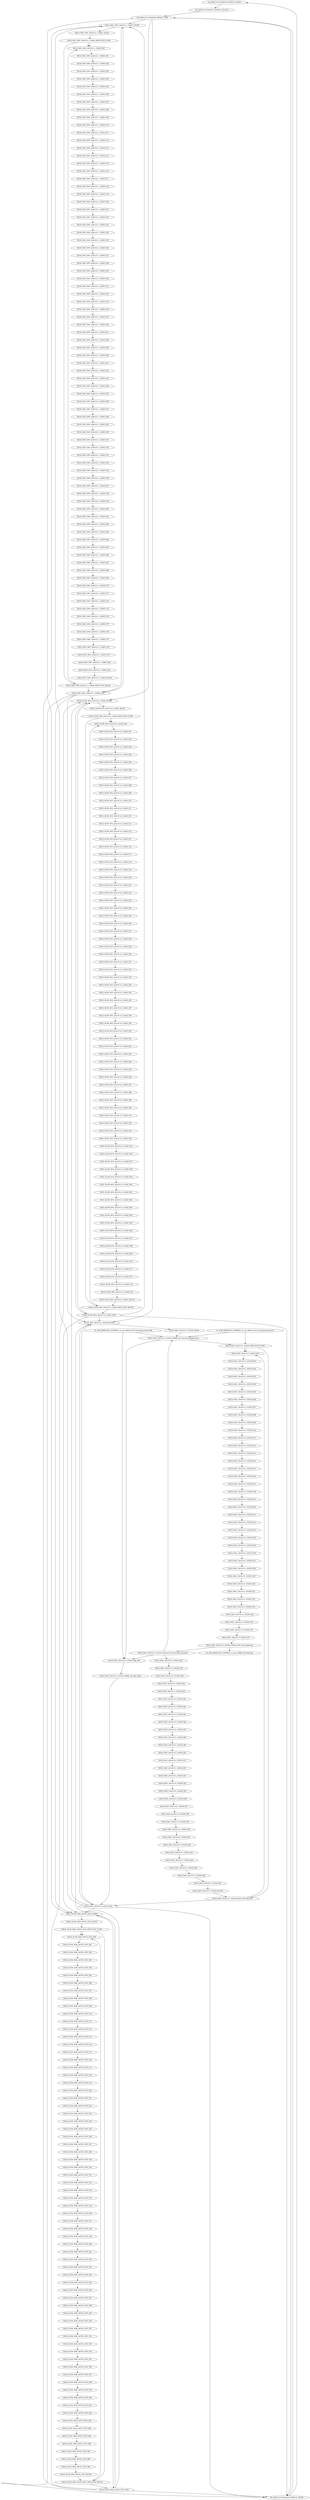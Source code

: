 digraph g {
name="SA_20201123110226356";

graph[]

  "SA_20201123110226356_DEFAULT_ALIGN" [type="blockalign", cpu="0", patentry="false", patexit="false", pattern="SA_20201123110226356_DEFAULT", tperiod="10000", qlo="0", qhi="0", qil="0"];
  "SA_20201123110226356_DEFAULT_EXIT" [type="block", cpu="0", patentry="false", patexit="true", pattern="SA_20201123110226356_DEFAULT", tperiod="10000", qlo="1", qhi="0", qil="0"];
  "SA_20201123110226356_DEFAULT_BLOCK" [type="block", cpu="0", patentry="false", patexit="false", pattern="SA_20201123110226356_DEFAULT", tperiod="1000000000", qlo="0", qhi="0", qil="0"];
  "SA_20201123110226356_DEFAULT_ENTRY" [type="block", cpu="0", patentry="true", patexit="false", pattern="SA_20201123110226356_DEFAULT", tperiod="10000", qlo="1", qhi="0", qil="0"];
  "SIS18_FAST_HHT_20201211_132855_ALIGN" [type="blockalign", cpu="0", patentry="false", patexit="false", pattern="SIS18_FAST_HHT_20201211_132855", tperiod="10000", qlo="0", qhi="0", qil="0"];
  "SIS18_FAST_HHT_20201211_132855_EXIT" [type="block", cpu="0", patentry="false", patexit="true", pattern="SIS18_FAST_HHT_20201211_132855", tperiod="10000", qlo="1", qhi="0", qil="0"];
  "SIS18_FAST_HHT_20201211_132855_000" [type="tmsg", cpu="0", patentry="false", patexit="false", pattern="SIS18_FAST_HHT_20201211_132855", toffs="0", gid="300", par="0x100000000000", sid="2", bpid="26", evtno="255", beamin="false", bpcstart="false", fid="1", reqnobeam="0", vacc="0"];
  "SIS18_FAST_HHT_20201211_132855_REPCOUNT_FLOW" [type="flow", cpu="0", patentry="false", patexit="false", pattern="SIS18_FAST_HHT_20201211_132855", qty="0", toffs="0", tvalid="0", vabs="true"];
  "SIS18_FAST_HHT_20201211_132855_REPCOUNT_BLOCK" [type="block", cpu="0", patentry="false", patexit="false", pattern="SIS18_FAST_HHT_20201211_132855", tperiod="10000", qlo="1", qhi="0", qil="0"];
  "SIS18_FAST_HHT_20201211_132855_001" [type="tmsg", cpu="0", patentry="false", patexit="false", pattern="SIS18_FAST_HHT_20201211_132855", toffs="0", gid="300", par="0x100000000000", sid="2", bpid="26", evtno="259", beamin="false", bpcstart="false", fid="1", reqnobeam="0", vacc="0"];
  "SIS18_FAST_HHT_20201211_132855_002" [type="tmsg", cpu="0", patentry="false", patexit="false", pattern="SIS18_FAST_HHT_20201211_132855", toffs="0", gid="498", par="0x100000000000", sid="2", bpid="6", evtno="259", beamin="false", bpcstart="false", fid="1", reqnobeam="0", vacc="0"];
  "SIS18_FAST_HHT_20201211_132855_003" [type="tmsg", cpu="0", patentry="false", patexit="false", pattern="SIS18_FAST_HHT_20201211_132855", toffs="0", gid="499", par="0x100000000000", sid="2", bpid="6", evtno="259", beamin="false", bpcstart="false", fid="1", reqnobeam="0", vacc="0"];
  "SIS18_FAST_HHT_20201211_132855_004" [type="tmsg", cpu="0", patentry="false", patexit="false", pattern="SIS18_FAST_HHT_20201211_132855", toffs="0", gid="500", par="0x100000000000", sid="2", bpid="6", evtno="259", beamin="false", bpcstart="false", fid="1", reqnobeam="0", vacc="0"];
  "SIS18_FAST_HHT_20201211_132855_005" [type="tmsg", cpu="0", patentry="false", patexit="false", pattern="SIS18_FAST_HHT_20201211_132855", toffs="0", gid="501", par="0x100000000000", sid="2", bpid="3", evtno="259", beamin="false", bpcstart="false", fid="1", reqnobeam="0", vacc="0"];
  "SIS18_FAST_HHT_20201211_132855_006" [type="tmsg", cpu="0", patentry="false", patexit="false", pattern="SIS18_FAST_HHT_20201211_132855", toffs="0", gid="511", par="0x100000000000", sid="2", bpid="3", evtno="259", beamin="false", bpcstart="false", fid="1", reqnobeam="0", vacc="0"];
  "SIS18_FAST_HHT_20201211_132855_007" [type="tmsg", cpu="0", patentry="false", patexit="false", pattern="SIS18_FAST_HHT_20201211_132855", toffs="0", gid="512", par="0x100000000000", sid="2", bpid="3", evtno="259", beamin="false", bpcstart="false", fid="1", reqnobeam="0", vacc="0"];
  "SIS18_FAST_HHT_20201211_132855_008" [type="tmsg", cpu="0", patentry="false", patexit="false", pattern="SIS18_FAST_HHT_20201211_132855", toffs="200000", gid="300", par="0x100000000000", sid="2", bpid="26", evtno="245", beamin="false", bpcstart="false", fid="1", reqnobeam="0", vacc="0"];
  "SIS18_FAST_HHT_20201211_132855_009" [type="tmsg", cpu="0", patentry="false", patexit="false", pattern="SIS18_FAST_HHT_20201211_132855", toffs="20000000", gid="300", par="0x100000000000", sid="2", bpid="9", evtno="32", beamin="false", bpcstart="false", fid="1", reqnobeam="0", vacc="0"];
  "SIS18_FAST_HHT_20201211_132855_010" [type="tmsg", cpu="0", patentry="false", patexit="false", pattern="SIS18_FAST_HHT_20201211_132855", toffs="20000000", gid="300", par="0x100000000000", sid="2", bpid="9", evtno="257", beamin="false", bpcstart="true", fid="1", reqnobeam="0", vacc="0"];
  "SIS18_FAST_HHT_20201211_132855_011" [type="tmsg", cpu="0", patentry="false", patexit="false", pattern="SIS18_FAST_HHT_20201211_132855", toffs="20000000", gid="498", par="0x100000000000", sid="2", bpid="4", evtno="257", beamin="false", bpcstart="true", fid="1", reqnobeam="0", vacc="0"];
  "SIS18_FAST_HHT_20201211_132855_012" [type="tmsg", cpu="0", patentry="false", patexit="false", pattern="SIS18_FAST_HHT_20201211_132855", toffs="20000000", gid="499", par="0x100000000000", sid="2", bpid="4", evtno="257", beamin="false", bpcstart="true", fid="1", reqnobeam="0", vacc="0"];
  "SIS18_FAST_HHT_20201211_132855_013" [type="tmsg", cpu="0", patentry="false", patexit="false", pattern="SIS18_FAST_HHT_20201211_132855", toffs="20000000", gid="500", par="0x100000000000", sid="2", bpid="4", evtno="257", beamin="false", bpcstart="true", fid="1", reqnobeam="0", vacc="0"];
  "SIS18_FAST_HHT_20201211_132855_014" [type="tmsg", cpu="0", patentry="false", patexit="false", pattern="SIS18_FAST_HHT_20201211_132855", toffs="20000000", gid="501", par="0x100000000000", sid="2", bpid="1", evtno="257", beamin="false", bpcstart="true", fid="1", reqnobeam="0", vacc="0"];
  "SIS18_FAST_HHT_20201211_132855_015" [type="tmsg", cpu="0", patentry="false", patexit="false", pattern="SIS18_FAST_HHT_20201211_132855", toffs="20000000", gid="511", par="0x100000000000", sid="2", bpid="1", evtno="257", beamin="false", bpcstart="true", fid="1", reqnobeam="0", vacc="0"];
  "SIS18_FAST_HHT_20201211_132855_016" [type="tmsg", cpu="0", patentry="false", patexit="false", pattern="SIS18_FAST_HHT_20201211_132855", toffs="20000000", gid="512", par="0x100000000000", sid="2", bpid="1", evtno="257", beamin="false", bpcstart="true", fid="1", reqnobeam="0", vacc="0"];
  "SIS18_FAST_HHT_20201211_132855_017" [type="tmsg", cpu="0", patentry="false", patexit="false", pattern="SIS18_FAST_HHT_20201211_132855", toffs="20000008", gid="300", par="0x100000000000", sid="2", bpid="9", evtno="512", beamin="false", bpcstart="false", fid="1", reqnobeam="0", vacc="0"];
  "SIS18_FAST_HHT_20201211_132855_018" [type="tmsg", cpu="0", patentry="false", patexit="false", pattern="SIS18_FAST_HHT_20201211_132855", toffs="20000008", gid="498", par="0x100000000000", sid="2", bpid="5", evtno="539", beamin="true", bpcstart="false", fid="1", reqnobeam="0", vacc="0"];
  "SIS18_FAST_HHT_20201211_132855_019" [type="tmsg", cpu="0", patentry="false", patexit="false", pattern="SIS18_FAST_HHT_20201211_132855", toffs="20000024", gid="300", par="0x100000000000", sid="2", bpid="9", evtno="345", beamin="false", bpcstart="false", fid="1", reqnobeam="0", vacc="0"];
  "SIS18_FAST_HHT_20201211_132855_020" [type="tmsg", cpu="0", patentry="false", patexit="false", pattern="SIS18_FAST_HHT_20201211_132855", toffs="20040000", gid="300", par="0x100000000000", sid="2", bpid="9", evtno="75", beamin="false", bpcstart="false", fid="1", reqnobeam="0", vacc="0"];
  "SIS18_FAST_HHT_20201211_132855_021" [type="tmsg", cpu="0", patentry="false", patexit="false", pattern="SIS18_FAST_HHT_20201211_132855", toffs="30000000", gid="300", par="0x100000000000", sid="2", bpid="9", evtno="513", beamin="false", bpcstart="false", fid="1", reqnobeam="0", vacc="0"];
  "SIS18_FAST_HHT_20201211_132855_022" [type="tmsg", cpu="0", patentry="false", patexit="false", pattern="SIS18_FAST_HHT_20201211_132855", toffs="151960000", gid="300", par="0x100000000000", sid="2", bpid="9", evtno="103", beamin="false", bpcstart="false", fid="1", reqnobeam="0", vacc="0"];
  "SIS18_FAST_HHT_20201211_132855_023" [type="tmsg", cpu="0", patentry="false", patexit="false", pattern="SIS18_FAST_HHT_20201211_132855", toffs="151980000", gid="300", par="0x100000000000", sid="2", bpid="9", evtno="44", beamin="false", bpcstart="false", fid="1", reqnobeam="0", vacc="0"];
  "SIS18_FAST_HHT_20201211_132855_024" [type="tmsg", cpu="0", patentry="false", patexit="false", pattern="SIS18_FAST_HHT_20201211_132855", toffs="222000000", gid="300", par="0x100000000000", sid="2", bpid="10", evtno="256", beamin="true", bpcstart="false", fid="1", reqnobeam="0", vacc="0"];
  "SIS18_FAST_HHT_20201211_132855_025" [type="tmsg", cpu="0", patentry="false", patexit="false", pattern="SIS18_FAST_HHT_20201211_132855", toffs="222000000", gid="498", par="0x100000000000", sid="2", bpid="5", evtno="256", beamin="true", bpcstart="false", fid="1", reqnobeam="0", vacc="0"];
  "SIS18_FAST_HHT_20201211_132855_026" [type="tmsg", cpu="0", patentry="false", patexit="false", pattern="SIS18_FAST_HHT_20201211_132855", toffs="222000000", gid="499", par="0x100000000000", sid="2", bpid="5", evtno="256", beamin="true", bpcstart="false", fid="1", reqnobeam="0", vacc="0"];
  "SIS18_FAST_HHT_20201211_132855_027" [type="tmsg", cpu="0", patentry="false", patexit="false", pattern="SIS18_FAST_HHT_20201211_132855", toffs="222000008", gid="300", par="0x100000000000", sid="2", bpid="10", evtno="512", beamin="true", bpcstart="false", fid="1", reqnobeam="0", vacc="0"];
  "SIS18_FAST_HHT_20201211_132855_028" [type="tmsg", cpu="0", patentry="false", patexit="false", pattern="SIS18_FAST_HHT_20201211_132855", toffs="228640000", gid="300", par="0x100000000000", sid="2", bpid="10", evtno="39", beamin="true", bpcstart="false", fid="1", reqnobeam="0", vacc="0"];
  "SIS18_FAST_HHT_20201211_132855_029" [type="tmsg", cpu="0", patentry="false", patexit="false", pattern="SIS18_FAST_HHT_20201211_132855", toffs="230290000", gid="300", par="0x100000000000", sid="2", bpid="10", evtno="107", beamin="true", bpcstart="false", fid="1", reqnobeam="0", vacc="0"];
  "SIS18_FAST_HHT_20201211_132855_030" [type="tmsg", cpu="0", patentry="false", patexit="false", pattern="SIS18_FAST_HHT_20201211_132855", toffs="230290000", gid="300", par="0x100000000000", sid="2", bpid="10", evtno="283", beamin="true", bpcstart="false", fid="1", reqnobeam="0", vacc="0"];
  "SIS18_FAST_HHT_20201211_132855_031" [type="tmsg", cpu="0", patentry="false", patexit="false", pattern="SIS18_FAST_HHT_20201211_132855", toffs="230440000", gid="300", par="0x100000000000", sid="2", bpid="10", evtno="40", beamin="true", bpcstart="false", fid="1", reqnobeam="0", vacc="0"];
  "SIS18_FAST_HHT_20201211_132855_032" [type="tmsg", cpu="0", patentry="false", patexit="false", pattern="SIS18_FAST_HHT_20201211_132855", toffs="230500000", gid="300", par="0x100000000000", sid="2", bpid="10", evtno="518", beamin="true", bpcstart="false", fid="1", reqnobeam="0", vacc="0"];
  "SIS18_FAST_HHT_20201211_132855_033" [type="tmsg", cpu="0", patentry="false", patexit="false", pattern="SIS18_FAST_HHT_20201211_132855", toffs="230500000", gid="498", par="0x100000000000", sid="2", bpid="5", evtno="518", beamin="true", bpcstart="false", fid="1", reqnobeam="0", vacc="0"];
  "SIS18_FAST_HHT_20201211_132855_034" [type="tmsg", cpu="0", patentry="false", patexit="false", pattern="SIS18_FAST_HHT_20201211_132855", toffs="230580000", gid="498", par="0x100000000000", sid="2", bpid="5", evtno="520", beamin="true", bpcstart="false", fid="1", reqnobeam="0", vacc="0"];
  "SIS18_FAST_HHT_20201211_132855_035" [type="tmsg", cpu="0", patentry="false", patexit="false", pattern="SIS18_FAST_HHT_20201211_132855", toffs="248000000", gid="300", par="0x100000000000", sid="2", bpid="11", evtno="43", beamin="true", bpcstart="false", fid="1", reqnobeam="0", vacc="0"];
  "SIS18_FAST_HHT_20201211_132855_036" [type="tmsg", cpu="0", patentry="false", patexit="false", pattern="SIS18_FAST_HHT_20201211_132855", toffs="248000000", gid="300", par="0x100000000000", sid="2", bpid="11", evtno="256", beamin="true", bpcstart="false", fid="1", reqnobeam="0", vacc="0"];
  "SIS18_FAST_HHT_20201211_132855_037" [type="tmsg", cpu="0", patentry="false", patexit="false", pattern="SIS18_FAST_HHT_20201211_132855", toffs="248000000", gid="498", par="0x100000000000", sid="2", bpid="6", evtno="256", beamin="false", bpcstart="false", fid="1", reqnobeam="0", vacc="0"];
  "SIS18_FAST_HHT_20201211_132855_038" [type="tmsg", cpu="0", patentry="false", patexit="false", pattern="SIS18_FAST_HHT_20201211_132855", toffs="248000000", gid="499", par="0x100000000000", sid="2", bpid="6", evtno="256", beamin="false", bpcstart="false", fid="1", reqnobeam="0", vacc="0"];
  "SIS18_FAST_HHT_20201211_132855_039" [type="tmsg", cpu="0", patentry="false", patexit="false", pattern="SIS18_FAST_HHT_20201211_132855", toffs="248000008", gid="300", par="0x100000000000", sid="2", bpid="11", evtno="512", beamin="true", bpcstart="false", fid="1", reqnobeam="0", vacc="0"];
  "SIS18_FAST_HHT_20201211_132855_040" [type="tmsg", cpu="0", patentry="false", patexit="false", pattern="SIS18_FAST_HHT_20201211_132855", toffs="274000000", gid="300", par="0x100000000000", sid="2", bpid="12", evtno="256", beamin="true", bpcstart="false", fid="1", reqnobeam="0", vacc="0"];
  "SIS18_FAST_HHT_20201211_132855_041" [type="tmsg", cpu="0", patentry="false", patexit="false", pattern="SIS18_FAST_HHT_20201211_132855", toffs="274000008", gid="300", par="0x100000000000", sid="2", bpid="12", evtno="285", beamin="true", bpcstart="false", fid="1", reqnobeam="0", vacc="0"];
  "SIS18_FAST_HHT_20201211_132855_042" [type="tmsg", cpu="0", patentry="false", patexit="false", pattern="SIS18_FAST_HHT_20201211_132855", toffs="274000008", gid="300", par="0x100000000000", sid="2", bpid="12", evtno="512", beamin="true", bpcstart="false", fid="1", reqnobeam="0", vacc="0"];
  "SIS18_FAST_HHT_20201211_132855_043" [type="tmsg", cpu="0", patentry="false", patexit="false", pattern="SIS18_FAST_HHT_20201211_132855", toffs="639980000", gid="300", par="0x100000000000", sid="2", bpid="12", evtno="45", beamin="true", bpcstart="false", fid="1", reqnobeam="0", vacc="0"];
  "SIS18_FAST_HHT_20201211_132855_044" [type="tmsg", cpu="0", patentry="false", patexit="false", pattern="SIS18_FAST_HHT_20201211_132855", toffs="640000000", gid="300", par="0x100000000000", sid="2", bpid="13", evtno="256", beamin="true", bpcstart="false", fid="1", reqnobeam="0", vacc="0"];
  "SIS18_FAST_HHT_20201211_132855_045" [type="tmsg", cpu="0", patentry="false", patexit="false", pattern="SIS18_FAST_HHT_20201211_132855", toffs="640000008", gid="300", par="0x100000000000", sid="2", bpid="13", evtno="512", beamin="true", bpcstart="false", fid="1", reqnobeam="0", vacc="0"];
  "SIS18_FAST_HHT_20201211_132855_046" [type="tmsg", cpu="0", patentry="false", patexit="false", pattern="SIS18_FAST_HHT_20201211_132855", toffs="750000000", gid="300", par="0x100000000000", sid="2", bpid="14", evtno="256", beamin="true", bpcstart="false", fid="1", reqnobeam="0", vacc="0"];
  "SIS18_FAST_HHT_20201211_132855_047" [type="tmsg", cpu="0", patentry="false", patexit="false", pattern="SIS18_FAST_HHT_20201211_132855", toffs="750000008", gid="300", par="0x100000000000", sid="2", bpid="14", evtno="285", beamin="true", bpcstart="false", fid="1", reqnobeam="0", vacc="0"];
  "SIS18_FAST_HHT_20201211_132855_048" [type="tmsg", cpu="0", patentry="false", patexit="false", pattern="SIS18_FAST_HHT_20201211_132855", toffs="750000008", gid="300", par="0x100000000000", sid="2", bpid="14", evtno="512", beamin="true", bpcstart="false", fid="1", reqnobeam="0", vacc="0"];
  "SIS18_FAST_HHT_20201211_132855_049" [type="tmsg", cpu="0", patentry="false", patexit="false", pattern="SIS18_FAST_HHT_20201211_132855", toffs="943980000", gid="300", par="0x100000000000", sid="2", bpid="14", evtno="45", beamin="true", bpcstart="false", fid="1", reqnobeam="0", vacc="0"];
  "SIS18_FAST_HHT_20201211_132855_050" [type="tmsg", cpu="0", patentry="false", patexit="false", pattern="SIS18_FAST_HHT_20201211_132855", toffs="944000000", gid="300", par="0x100000000000", sid="2", bpid="15", evtno="57", beamin="true", bpcstart="false", fid="1", reqnobeam="0", vacc="0"];
  "SIS18_FAST_HHT_20201211_132855_051" [type="tmsg", cpu="0", patentry="false", patexit="false", pattern="SIS18_FAST_HHT_20201211_132855", toffs="944000000", gid="300", par="0x100000000000", sid="2", bpid="15", evtno="256", beamin="true", bpcstart="false", fid="1", reqnobeam="0", vacc="0"];
  "SIS18_FAST_HHT_20201211_132855_052" [type="tmsg", cpu="0", patentry="false", patexit="false", pattern="SIS18_FAST_HHT_20201211_132855", toffs="944000000", gid="500", par="0x100000000000", sid="2", bpid="5", evtno="256", beamin="true", bpcstart="false", fid="1", reqnobeam="0", vacc="0"];
  "SIS18_FAST_HHT_20201211_132855_053" [type="tmsg", cpu="0", patentry="false", patexit="false", pattern="SIS18_FAST_HHT_20201211_132855", toffs="944000000", gid="501", par="0x100000000000", sid="2", bpid="2", evtno="256", beamin="true", bpcstart="false", fid="1", reqnobeam="0", vacc="0"];
  "SIS18_FAST_HHT_20201211_132855_054" [type="tmsg", cpu="0", patentry="false", patexit="false", pattern="SIS18_FAST_HHT_20201211_132855", toffs="944000000", gid="511", par="0x100000000000", sid="2", bpid="2", evtno="256", beamin="true", bpcstart="false", fid="1", reqnobeam="0", vacc="0"];
  "SIS18_FAST_HHT_20201211_132855_055" [type="tmsg", cpu="0", patentry="false", patexit="false", pattern="SIS18_FAST_HHT_20201211_132855", toffs="944000000", gid="512", par="0x100000000000", sid="2", bpid="2", evtno="256", beamin="true", bpcstart="false", fid="1", reqnobeam="0", vacc="0"];
  "SIS18_FAST_HHT_20201211_132855_056" [type="tmsg", cpu="0", patentry="false", patexit="false", pattern="SIS18_FAST_HHT_20201211_132855", toffs="944000008", gid="300", par="0x100000000000", sid="2", bpid="15", evtno="512", beamin="true", bpcstart="false", fid="1", reqnobeam="0", vacc="0"];
  "SIS18_FAST_HHT_20201211_132855_057" [type="tmsg", cpu="0", patentry="false", patexit="false", pattern="SIS18_FAST_HHT_20201211_132855", toffs="959000000", gid="300", par="0x100000000000", sid="2", bpid="15", evtno="47", beamin="true", bpcstart="false", fid="1", reqnobeam="0", vacc="0"];
  "SIS18_FAST_HHT_20201211_132855_058" [type="tmsg", cpu="0", patentry="false", patexit="false", pattern="SIS18_FAST_HHT_20201211_132855", toffs="994000000", gid="300", par="0x100000000000", sid="2", bpid="16", evtno="49", beamin="true", bpcstart="false", fid="1", reqnobeam="0", vacc="0"];
  "SIS18_FAST_HHT_20201211_132855_059" [type="tmsg", cpu="0", patentry="false", patexit="false", pattern="SIS18_FAST_HHT_20201211_132855", toffs="994000000", gid="300", par="0x100000000000", sid="2", bpid="16", evtno="256", beamin="true", bpcstart="false", fid="1", reqnobeam="0", vacc="0"];
  "SIS18_FAST_HHT_20201211_132855_060" [type="tmsg", cpu="0", patentry="false", patexit="false", pattern="SIS18_FAST_HHT_20201211_132855", toffs="994000008", gid="300", par="0x100000000000", sid="2", bpid="16", evtno="284", beamin="true", bpcstart="false", fid="1", reqnobeam="0", vacc="0"];
  "SIS18_FAST_HHT_20201211_132855_061" [type="tmsg", cpu="0", patentry="false", patexit="false", pattern="SIS18_FAST_HHT_20201211_132855", toffs="994000008", gid="300", par="0x100000000000", sid="2", bpid="16", evtno="512", beamin="true", bpcstart="false", fid="1", reqnobeam="0", vacc="0"];
  "SIS18_FAST_HHT_20201211_132855_062" [type="tmsg", cpu="0", patentry="false", patexit="false", pattern="SIS18_FAST_HHT_20201211_132855", toffs="1019980000", gid="300", par="0x100000000000", sid="2", bpid="16", evtno="51", beamin="true", bpcstart="false", fid="1", reqnobeam="0", vacc="0"];
  "SIS18_FAST_HHT_20201211_132855_063" [type="tmsg", cpu="0", patentry="false", patexit="false", pattern="SIS18_FAST_HHT_20201211_132855", toffs="1019999992", gid="300", par="0x100000000000", sid="2", bpid="16", evtno="520", beamin="true", bpcstart="false", fid="1", reqnobeam="0", vacc="0"];
  "SIS18_FAST_HHT_20201211_132855_064" [type="tmsg", cpu="0", patentry="false", patexit="false", pattern="SIS18_FAST_HHT_20201211_132855", toffs="1020000000", gid="300", par="0x100000000000", sid="2", bpid="25", evtno="256", beamin="true", bpcstart="false", fid="1", reqnobeam="0", vacc="0"];
  "SIS18_FAST_HHT_20201211_132855_065" [type="tmsg", cpu="0", patentry="false", patexit="false", pattern="SIS18_FAST_HHT_20201211_132855", toffs="1020000008", gid="300", par="0x100000000000", sid="2", bpid="25", evtno="512", beamin="true", bpcstart="false", fid="1", reqnobeam="0", vacc="0"];
  "SIS18_FAST_HHT_20201211_132855_066" [type="tmsg", cpu="0", patentry="false", patexit="false", pattern="SIS18_FAST_HHT_20201211_132855", toffs="1070000000", gid="300", par="0x100000000000", sid="2", bpid="26", evtno="52", beamin="false", bpcstart="false", fid="1", reqnobeam="0", vacc="0"];
  "SIS18_FAST_HHT_20201211_132855_067" [type="tmsg", cpu="0", patentry="false", patexit="false", pattern="SIS18_FAST_HHT_20201211_132855", toffs="1070000000", gid="300", par="0x100000000000", sid="2", bpid="26", evtno="256", beamin="false", bpcstart="false", fid="1", reqnobeam="0", vacc="0"];
  "SIS18_FAST_HHT_20201211_132855_068" [type="tmsg", cpu="0", patentry="false", patexit="false", pattern="SIS18_FAST_HHT_20201211_132855", toffs="1070000000", gid="500", par="0x100000000000", sid="2", bpid="6", evtno="256", beamin="false", bpcstart="false", fid="1", reqnobeam="0", vacc="0"];
  "SIS18_FAST_HHT_20201211_132855_069" [type="tmsg", cpu="0", patentry="false", patexit="false", pattern="SIS18_FAST_HHT_20201211_132855", toffs="1070000000", gid="501", par="0x100000000000", sid="2", bpid="3", evtno="256", beamin="false", bpcstart="false", fid="1", reqnobeam="0", vacc="0"];
  "SIS18_FAST_HHT_20201211_132855_070" [type="tmsg", cpu="0", patentry="false", patexit="false", pattern="SIS18_FAST_HHT_20201211_132855", toffs="1070000000", gid="511", par="0x100000000000", sid="2", bpid="3", evtno="256", beamin="false", bpcstart="false", fid="1", reqnobeam="0", vacc="0"];
  "SIS18_FAST_HHT_20201211_132855_071" [type="tmsg", cpu="0", patentry="false", patexit="false", pattern="SIS18_FAST_HHT_20201211_132855", toffs="1070000000", gid="512", par="0x100000000000", sid="2", bpid="3", evtno="256", beamin="false", bpcstart="false", fid="1", reqnobeam="0", vacc="0"];
  "SIS18_FAST_HHT_20201211_132855_072" [type="tmsg", cpu="0", patentry="false", patexit="false", pattern="SIS18_FAST_HHT_20201211_132855", toffs="1070000008", gid="300", par="0x100000000000", sid="2", bpid="26", evtno="512", beamin="false", bpcstart="false", fid="1", reqnobeam="0", vacc="0"];
  "SIS18_FAST_HHT_20201211_132855_073" [type="tmsg", cpu="0", patentry="false", patexit="false", pattern="SIS18_FAST_HHT_20201211_132855", toffs="1549980000", gid="300", par="0x100000000000", sid="2", bpid="26", evtno="55", beamin="false", bpcstart="false", fid="1", reqnobeam="0", vacc="0"];
  "SIS18_FAST_HHT_20201211_132855_074" [type="tmsg", cpu="0", patentry="false", patexit="false", pattern="SIS18_FAST_HHT_20201211_132855", toffs="1550020000", gid="300", par="0x100000000000", sid="2", bpid="26", evtno="246", beamin="false", bpcstart="false", fid="1", reqnobeam="0", vacc="0"];
  "SIS18_FAST_HHT_20201211_132855_075" [type="tmsg", cpu="0", patentry="false", patexit="false", pattern="SIS18_FAST_HHT_20201211_132855", toffs="1564000000", gid="300", par="0x100000000000", sid="2", bpid="26", evtno="258", beamin="false", bpcstart="false", fid="1", reqnobeam="0", vacc="0"];
  "SIS18_FAST_HHT_20201211_132855_076" [type="tmsg", cpu="0", patentry="false", patexit="false", pattern="SIS18_FAST_HHT_20201211_132855", toffs="1564000000", gid="498", par="0x100000000000", sid="2", bpid="6", evtno="258", beamin="false", bpcstart="false", fid="1", reqnobeam="0", vacc="0"];
  "SIS18_FAST_HHT_20201211_132855_077" [type="tmsg", cpu="0", patentry="false", patexit="false", pattern="SIS18_FAST_HHT_20201211_132855", toffs="1564000000", gid="499", par="0x100000000000", sid="2", bpid="6", evtno="258", beamin="false", bpcstart="false", fid="1", reqnobeam="0", vacc="0"];
  "SIS18_FAST_HHT_20201211_132855_078" [type="tmsg", cpu="0", patentry="false", patexit="false", pattern="SIS18_FAST_HHT_20201211_132855", toffs="1564000000", gid="500", par="0x100000000000", sid="2", bpid="6", evtno="258", beamin="false", bpcstart="false", fid="1", reqnobeam="0", vacc="0"];
  "SIS18_FAST_HHT_20201211_132855_079" [type="tmsg", cpu="0", patentry="false", patexit="false", pattern="SIS18_FAST_HHT_20201211_132855", toffs="1564000000", gid="501", par="0x100000000000", sid="2", bpid="3", evtno="258", beamin="false", bpcstart="false", fid="1", reqnobeam="0", vacc="0"];
  "SIS18_FAST_HHT_20201211_132855_080" [type="tmsg", cpu="0", patentry="false", patexit="false", pattern="SIS18_FAST_HHT_20201211_132855", toffs="1564000000", gid="511", par="0x100000000000", sid="2", bpid="3", evtno="258", beamin="false", bpcstart="false", fid="1", reqnobeam="0", vacc="0"];
  "SIS18_FAST_HHT_20201211_132855_081" [type="tmsg", cpu="0", patentry="false", patexit="false", pattern="SIS18_FAST_HHT_20201211_132855", toffs="1564000000", gid="512", par="0x100000000000", sid="2", bpid="3", evtno="258", beamin="false", bpcstart="false", fid="1", reqnobeam="0", vacc="0"];
  "SIS18_FAST_HHT_20201211_132855_BLOCK" [type="block", cpu="0", patentry="false", patexit="false", pattern="SIS18_FAST_HHT_20201211_132855", tperiod="1604000000", qlo="0", qhi="0", qil="0"];
  "SIS18_FAST_HHT_20201211_132855_ENTRY" [type="block", cpu="0", patentry="true", patexit="false", pattern="SIS18_FAST_HHT_20201211_132855", tperiod="10000", qlo="1", qhi="0", qil="0"];
  "SIS18_SLOW_HHD_SEPTA_TEST_ALIGN" [type="blockalign", cpu="0", patentry="false", patexit="false", pattern="SIS18_SLOW_HHD_SEPTA_TEST", tperiod="10000", qlo="0", qhi="0", qil="0"];
  "SIS18_SLOW_HHD_SEPTA_TEST_EXIT" [type="block", cpu="0", patentry="false", patexit="true", pattern="SIS18_SLOW_HHD_SEPTA_TEST", tperiod="10000", qlo="1", qhi="0", qil="0"];
  "SIS18_SLOW_HHD_SEPTA_TEST_000" [type="tmsg", cpu="0", patentry="false", patexit="false", pattern="SIS18_SLOW_HHD_SEPTA_TEST", toffs="0", gid="300", par="0x1c0000000000", sid="4", bpid="34", evtno="255", beamin="false", bpcstart="false", fid="1", reqnobeam="0", vacc="0"];
  "SIS18_SLOW_HHD_SEPTA_TEST_REPCOUNT_FLOW" [type="flow", cpu="0", patentry="false", patexit="false", pattern="SIS18_SLOW_HHD_SEPTA_TEST", qty="0", toffs="0", tvalid="0", vabs="true"];
  "SIS18_SLOW_HHD_SEPTA_TEST_REPCOUNT_BLOCK" [type="block", cpu="0", patentry="false", patexit="false", pattern="SIS18_SLOW_HHD_SEPTA_TEST", tperiod="10000", qlo="1", qhi="0", qil="0"];
  "SIS18_SLOW_HHD_SEPTA_TEST_001" [type="tmsg", cpu="0", patentry="false", patexit="false", pattern="SIS18_SLOW_HHD_SEPTA_TEST", toffs="0", gid="300", par="0x1c0000000000", sid="4", bpid="34", evtno="259", beamin="false", bpcstart="false", fid="1", reqnobeam="0", vacc="0"];
  "SIS18_SLOW_HHD_SEPTA_TEST_002" [type="tmsg", cpu="0", patentry="false", patexit="false", pattern="SIS18_SLOW_HHD_SEPTA_TEST", toffs="0", gid="498", par="0x1c0000000000", sid="4", bpid="3", evtno="259", beamin="false", bpcstart="false", fid="1", reqnobeam="0", vacc="0"];
  "SIS18_SLOW_HHD_SEPTA_TEST_003" [type="tmsg", cpu="0", patentry="false", patexit="false", pattern="SIS18_SLOW_HHD_SEPTA_TEST", toffs="0", gid="499", par="0x1c0000000000", sid="4", bpid="3", evtno="259", beamin="false", bpcstart="false", fid="1", reqnobeam="0", vacc="0"];
  "SIS18_SLOW_HHD_SEPTA_TEST_004" [type="tmsg", cpu="0", patentry="false", patexit="false", pattern="SIS18_SLOW_HHD_SEPTA_TEST", toffs="0", gid="500", par="0x1c0000000000", sid="4", bpid="3", evtno="259", beamin="false", bpcstart="false", fid="1", reqnobeam="0", vacc="0"];
  "SIS18_SLOW_HHD_SEPTA_TEST_005" [type="tmsg", cpu="0", patentry="false", patexit="false", pattern="SIS18_SLOW_HHD_SEPTA_TEST", toffs="0", gid="505", par="0x1c0000000000", sid="4", bpid="3", evtno="259", beamin="false", bpcstart="false", fid="1", reqnobeam="0", vacc="0"];
  "SIS18_SLOW_HHD_SEPTA_TEST_006" [type="tmsg", cpu="0", patentry="false", patexit="false", pattern="SIS18_SLOW_HHD_SEPTA_TEST", toffs="0", gid="506", par="0x1c0000000000", sid="4", bpid="3", evtno="259", beamin="false", bpcstart="false", fid="1", reqnobeam="0", vacc="0"];
  "SIS18_SLOW_HHD_SEPTA_TEST_007" [type="tmsg", cpu="0", patentry="false", patexit="false", pattern="SIS18_SLOW_HHD_SEPTA_TEST", toffs="200000", gid="300", par="0x1c0000000000", sid="4", bpid="34", evtno="245", beamin="false", bpcstart="false", fid="1", reqnobeam="0", vacc="0"];
  "SIS18_SLOW_HHD_SEPTA_TEST_008" [type="tmsg", cpu="0", patentry="false", patexit="false", pattern="SIS18_SLOW_HHD_SEPTA_TEST", toffs="20000000", gid="300", par="0x1c0000000000", sid="4", bpid="27", evtno="32", beamin="false", bpcstart="false", fid="1", reqnobeam="0", vacc="0"];
  "SIS18_SLOW_HHD_SEPTA_TEST_009" [type="tmsg", cpu="0", patentry="false", patexit="false", pattern="SIS18_SLOW_HHD_SEPTA_TEST", toffs="20000000", gid="300", par="0x1c0000000000", sid="4", bpid="27", evtno="257", beamin="false", bpcstart="true", fid="1", reqnobeam="0", vacc="0"];
  "SIS18_SLOW_HHD_SEPTA_TEST_010" [type="tmsg", cpu="0", patentry="false", patexit="false", pattern="SIS18_SLOW_HHD_SEPTA_TEST", toffs="20000000", gid="498", par="0x1c0000000000", sid="4", bpid="1", evtno="257", beamin="false", bpcstart="true", fid="1", reqnobeam="0", vacc="0"];
  "SIS18_SLOW_HHD_SEPTA_TEST_011" [type="tmsg", cpu="0", patentry="false", patexit="false", pattern="SIS18_SLOW_HHD_SEPTA_TEST", toffs="20000000", gid="499", par="0x1c0000000000", sid="4", bpid="1", evtno="257", beamin="false", bpcstart="true", fid="1", reqnobeam="0", vacc="0"];
  "SIS18_SLOW_HHD_SEPTA_TEST_012" [type="tmsg", cpu="0", patentry="false", patexit="false", pattern="SIS18_SLOW_HHD_SEPTA_TEST", toffs="20000000", gid="500", par="0x1c0000000000", sid="4", bpid="1", evtno="257", beamin="false", bpcstart="true", fid="1", reqnobeam="0", vacc="0"];
  "SIS18_SLOW_HHD_SEPTA_TEST_013" [type="tmsg", cpu="0", patentry="false", patexit="false", pattern="SIS18_SLOW_HHD_SEPTA_TEST", toffs="20000000", gid="505", par="0x1c0000000000", sid="4", bpid="1", evtno="257", beamin="false", bpcstart="true", fid="1", reqnobeam="0", vacc="0"];
  "SIS18_SLOW_HHD_SEPTA_TEST_014" [type="tmsg", cpu="0", patentry="false", patexit="false", pattern="SIS18_SLOW_HHD_SEPTA_TEST", toffs="20000000", gid="506", par="0x1c0000000000", sid="4", bpid="1", evtno="257", beamin="false", bpcstart="true", fid="1", reqnobeam="0", vacc="0"];
  "SIS18_SLOW_HHD_SEPTA_TEST_015" [type="tmsg", cpu="0", patentry="false", patexit="false", pattern="SIS18_SLOW_HHD_SEPTA_TEST", toffs="20000008", gid="300", par="0x1c0000000000", sid="4", bpid="27", evtno="512", beamin="false", bpcstart="false", fid="1", reqnobeam="0", vacc="0"];
  "SIS18_SLOW_HHD_SEPTA_TEST_016" [type="tmsg", cpu="0", patentry="false", patexit="false", pattern="SIS18_SLOW_HHD_SEPTA_TEST", toffs="20000008", gid="498", par="0x1c0000000000", sid="4", bpid="2", evtno="539", beamin="true", bpcstart="false", fid="1", reqnobeam="0", vacc="0"];
  "SIS18_SLOW_HHD_SEPTA_TEST_017" [type="tmsg", cpu="0", patentry="false", patexit="false", pattern="SIS18_SLOW_HHD_SEPTA_TEST", toffs="20000024", gid="300", par="0x1c0000000000", sid="4", bpid="27", evtno="345", beamin="false", bpcstart="false", fid="1", reqnobeam="0", vacc="0"];
  "SIS18_SLOW_HHD_SEPTA_TEST_018" [type="tmsg", cpu="0", patentry="false", patexit="false", pattern="SIS18_SLOW_HHD_SEPTA_TEST", toffs="30000000", gid="300", par="0x1c0000000000", sid="4", bpid="27", evtno="513", beamin="false", bpcstart="false", fid="1", reqnobeam="0", vacc="0"];
  "SIS18_SLOW_HHD_SEPTA_TEST_019" [type="tmsg", cpu="0", patentry="false", patexit="false", pattern="SIS18_SLOW_HHD_SEPTA_TEST", toffs="151960000", gid="300", par="0x1c0000000000", sid="4", bpid="27", evtno="103", beamin="false", bpcstart="false", fid="1", reqnobeam="0", vacc="0"];
  "SIS18_SLOW_HHD_SEPTA_TEST_020" [type="tmsg", cpu="0", patentry="false", patexit="false", pattern="SIS18_SLOW_HHD_SEPTA_TEST", toffs="151980000", gid="300", par="0x1c0000000000", sid="4", bpid="27", evtno="44", beamin="false", bpcstart="false", fid="1", reqnobeam="0", vacc="0"];
  "SIS18_SLOW_HHD_SEPTA_TEST_021" [type="tmsg", cpu="0", patentry="false", patexit="false", pattern="SIS18_SLOW_HHD_SEPTA_TEST", toffs="222000000", gid="300", par="0x1c0000000000", sid="4", bpid="28", evtno="256", beamin="true", bpcstart="false", fid="1", reqnobeam="0", vacc="0"];
  "SIS18_SLOW_HHD_SEPTA_TEST_022" [type="tmsg", cpu="0", patentry="false", patexit="false", pattern="SIS18_SLOW_HHD_SEPTA_TEST", toffs="222000000", gid="498", par="0x1c0000000000", sid="4", bpid="2", evtno="256", beamin="true", bpcstart="false", fid="1", reqnobeam="0", vacc="0"];
  "SIS18_SLOW_HHD_SEPTA_TEST_023" [type="tmsg", cpu="0", patentry="false", patexit="false", pattern="SIS18_SLOW_HHD_SEPTA_TEST", toffs="222000000", gid="499", par="0x1c0000000000", sid="4", bpid="2", evtno="256", beamin="true", bpcstart="false", fid="1", reqnobeam="0", vacc="0"];
  "SIS18_SLOW_HHD_SEPTA_TEST_024" [type="tmsg", cpu="0", patentry="false", patexit="false", pattern="SIS18_SLOW_HHD_SEPTA_TEST", toffs="222000008", gid="300", par="0x1c0000000000", sid="4", bpid="28", evtno="512", beamin="true", bpcstart="false", fid="1", reqnobeam="0", vacc="0"];
  "SIS18_SLOW_HHD_SEPTA_TEST_025" [type="tmsg", cpu="0", patentry="false", patexit="false", pattern="SIS18_SLOW_HHD_SEPTA_TEST", toffs="228640000", gid="300", par="0x1c0000000000", sid="4", bpid="28", evtno="39", beamin="true", bpcstart="false", fid="1", reqnobeam="0", vacc="0"];
  "SIS18_SLOW_HHD_SEPTA_TEST_026" [type="tmsg", cpu="0", patentry="false", patexit="false", pattern="SIS18_SLOW_HHD_SEPTA_TEST", toffs="230290000", gid="300", par="0x1c0000000000", sid="4", bpid="28", evtno="107", beamin="true", bpcstart="false", fid="1", reqnobeam="0", vacc="0"];
  "SIS18_SLOW_HHD_SEPTA_TEST_027" [type="tmsg", cpu="0", patentry="false", patexit="false", pattern="SIS18_SLOW_HHD_SEPTA_TEST", toffs="230290000", gid="300", par="0x1c0000000000", sid="4", bpid="28", evtno="283", beamin="true", bpcstart="false", fid="1", reqnobeam="0", vacc="0"];
  "SIS18_SLOW_HHD_SEPTA_TEST_028" [type="tmsg", cpu="0", patentry="false", patexit="false", pattern="SIS18_SLOW_HHD_SEPTA_TEST", toffs="230440000", gid="300", par="0x1c0000000000", sid="4", bpid="28", evtno="40", beamin="true", bpcstart="false", fid="1", reqnobeam="0", vacc="0"];
  "SIS18_SLOW_HHD_SEPTA_TEST_029" [type="tmsg", cpu="0", patentry="false", patexit="false", pattern="SIS18_SLOW_HHD_SEPTA_TEST", toffs="230500000", gid="300", par="0x1c0000000000", sid="4", bpid="28", evtno="518", beamin="true", bpcstart="false", fid="1", reqnobeam="0", vacc="0"];
  "SIS18_SLOW_HHD_SEPTA_TEST_030" [type="tmsg", cpu="0", patentry="false", patexit="false", pattern="SIS18_SLOW_HHD_SEPTA_TEST", toffs="230500000", gid="498", par="0x1c0000000000", sid="4", bpid="2", evtno="518", beamin="true", bpcstart="false", fid="1", reqnobeam="0", vacc="0"];
  "SIS18_SLOW_HHD_SEPTA_TEST_031" [type="tmsg", cpu="0", patentry="false", patexit="false", pattern="SIS18_SLOW_HHD_SEPTA_TEST", toffs="230580000", gid="498", par="0x1c0000000000", sid="4", bpid="2", evtno="520", beamin="true", bpcstart="false", fid="1", reqnobeam="0", vacc="0"];
  "SIS18_SLOW_HHD_SEPTA_TEST_032" [type="tmsg", cpu="0", patentry="false", patexit="false", pattern="SIS18_SLOW_HHD_SEPTA_TEST", toffs="248000000", gid="300", par="0x1c0000000000", sid="4", bpid="29", evtno="43", beamin="true", bpcstart="false", fid="1", reqnobeam="0", vacc="0"];
  "SIS18_SLOW_HHD_SEPTA_TEST_033" [type="tmsg", cpu="0", patentry="false", patexit="false", pattern="SIS18_SLOW_HHD_SEPTA_TEST", toffs="248000000", gid="300", par="0x1c0000000000", sid="4", bpid="29", evtno="256", beamin="true", bpcstart="false", fid="1", reqnobeam="0", vacc="0"];
  "SIS18_SLOW_HHD_SEPTA_TEST_034" [type="tmsg", cpu="0", patentry="false", patexit="false", pattern="SIS18_SLOW_HHD_SEPTA_TEST", toffs="248000000", gid="498", par="0x1c0000000000", sid="4", bpid="3", evtno="256", beamin="false", bpcstart="false", fid="1", reqnobeam="0", vacc="0"];
  "SIS18_SLOW_HHD_SEPTA_TEST_035" [type="tmsg", cpu="0", patentry="false", patexit="false", pattern="SIS18_SLOW_HHD_SEPTA_TEST", toffs="248000000", gid="499", par="0x1c0000000000", sid="4", bpid="3", evtno="256", beamin="false", bpcstart="false", fid="1", reqnobeam="0", vacc="0"];
  "SIS18_SLOW_HHD_SEPTA_TEST_036" [type="tmsg", cpu="0", patentry="false", patexit="false", pattern="SIS18_SLOW_HHD_SEPTA_TEST", toffs="248000008", gid="300", par="0x1c0000000000", sid="4", bpid="29", evtno="512", beamin="true", bpcstart="false", fid="1", reqnobeam="0", vacc="0"];
  "SIS18_SLOW_HHD_SEPTA_TEST_037" [type="tmsg", cpu="0", patentry="false", patexit="false", pattern="SIS18_SLOW_HHD_SEPTA_TEST", toffs="274000000", gid="300", par="0x1c0000000000", sid="4", bpid="30", evtno="256", beamin="true", bpcstart="false", fid="1", reqnobeam="0", vacc="0"];
  "SIS18_SLOW_HHD_SEPTA_TEST_038" [type="tmsg", cpu="0", patentry="false", patexit="false", pattern="SIS18_SLOW_HHD_SEPTA_TEST", toffs="274000008", gid="300", par="0x1c0000000000", sid="4", bpid="30", evtno="285", beamin="true", bpcstart="false", fid="1", reqnobeam="0", vacc="0"];
  "SIS18_SLOW_HHD_SEPTA_TEST_039" [type="tmsg", cpu="0", patentry="false", patexit="false", pattern="SIS18_SLOW_HHD_SEPTA_TEST", toffs="274000008", gid="300", par="0x1c0000000000", sid="4", bpid="30", evtno="512", beamin="true", bpcstart="false", fid="1", reqnobeam="0", vacc="0"];
  "SIS18_SLOW_HHD_SEPTA_TEST_040" [type="tmsg", cpu="0", patentry="false", patexit="false", pattern="SIS18_SLOW_HHD_SEPTA_TEST", toffs="767980000", gid="300", par="0x1c0000000000", sid="4", bpid="30", evtno="45", beamin="true", bpcstart="false", fid="1", reqnobeam="0", vacc="0"];
  "SIS18_SLOW_HHD_SEPTA_TEST_041" [type="tmsg", cpu="0", patentry="false", patexit="false", pattern="SIS18_SLOW_HHD_SEPTA_TEST", toffs="768000000", gid="300", par="0x1c0000000000", sid="4", bpid="31", evtno="57", beamin="true", bpcstart="false", fid="1", reqnobeam="0", vacc="0"];
  "SIS18_SLOW_HHD_SEPTA_TEST_042" [type="tmsg", cpu="0", patentry="false", patexit="false", pattern="SIS18_SLOW_HHD_SEPTA_TEST", toffs="768000000", gid="300", par="0x1c0000000000", sid="4", bpid="31", evtno="256", beamin="true", bpcstart="false", fid="1", reqnobeam="0", vacc="0"];
  "SIS18_SLOW_HHD_SEPTA_TEST_043" [type="tmsg", cpu="0", patentry="false", patexit="false", pattern="SIS18_SLOW_HHD_SEPTA_TEST", toffs="768000000", gid="500", par="0x1c0000000000", sid="4", bpid="2", evtno="256", beamin="true", bpcstart="false", fid="1", reqnobeam="0", vacc="0"];
  "SIS18_SLOW_HHD_SEPTA_TEST_044" [type="tmsg", cpu="0", patentry="false", patexit="false", pattern="SIS18_SLOW_HHD_SEPTA_TEST", toffs="768000000", gid="505", par="0x1c0000000000", sid="4", bpid="2", evtno="256", beamin="true", bpcstart="false", fid="1", reqnobeam="0", vacc="0"];
  "SIS18_SLOW_HHD_SEPTA_TEST_045" [type="tmsg", cpu="0", patentry="false", patexit="false", pattern="SIS18_SLOW_HHD_SEPTA_TEST", toffs="768000000", gid="506", par="0x1c0000000000", sid="4", bpid="2", evtno="256", beamin="true", bpcstart="false", fid="1", reqnobeam="0", vacc="0"];
  "SIS18_SLOW_HHD_SEPTA_TEST_046" [type="tmsg", cpu="0", patentry="false", patexit="false", pattern="SIS18_SLOW_HHD_SEPTA_TEST", toffs="768000008", gid="300", par="0x1c0000000000", sid="4", bpid="31", evtno="512", beamin="true", bpcstart="false", fid="1", reqnobeam="0", vacc="0"];
  "SIS18_SLOW_HHD_SEPTA_TEST_047" [type="tmsg", cpu="0", patentry="false", patexit="false", pattern="SIS18_SLOW_HHD_SEPTA_TEST", toffs="818000000", gid="300", par="0x1c0000000000", sid="4", bpid="32", evtno="46", beamin="true", bpcstart="false", fid="1", reqnobeam="0", vacc="0"];
  "SIS18_SLOW_HHD_SEPTA_TEST_048" [type="tmsg", cpu="0", patentry="false", patexit="false", pattern="SIS18_SLOW_HHD_SEPTA_TEST", toffs="818000000", gid="300", par="0x1c0000000000", sid="4", bpid="32", evtno="256", beamin="true", bpcstart="false", fid="1", reqnobeam="0", vacc="0"];
  "SIS18_SLOW_HHD_SEPTA_TEST_049" [type="tmsg", cpu="0", patentry="false", patexit="false", pattern="SIS18_SLOW_HHD_SEPTA_TEST", toffs="818000008", gid="300", par="0x1c0000000000", sid="4", bpid="32", evtno="284", beamin="true", bpcstart="false", fid="1", reqnobeam="0", vacc="0"];
  "SIS18_SLOW_HHD_SEPTA_TEST_050" [type="tmsg", cpu="0", patentry="false", patexit="false", pattern="SIS18_SLOW_HHD_SEPTA_TEST", toffs="818000008", gid="300", par="0x1c0000000000", sid="4", bpid="32", evtno="512", beamin="true", bpcstart="false", fid="1", reqnobeam="0", vacc="0"];
  "SIS18_SLOW_HHD_SEPTA_TEST_051" [type="tmsg", cpu="0", patentry="false", patexit="false", pattern="SIS18_SLOW_HHD_SEPTA_TEST", toffs="5823000000", gid="300", par="0x1c0000000000", sid="4", bpid="32", evtno="104", beamin="true", bpcstart="false", fid="1", reqnobeam="0", vacc="0"];
  "SIS18_SLOW_HHD_SEPTA_TEST_052" [type="tmsg", cpu="0", patentry="false", patexit="false", pattern="SIS18_SLOW_HHD_SEPTA_TEST", toffs="10827980000", gid="300", par="0x1c0000000000", sid="4", bpid="32", evtno="51", beamin="true", bpcstart="false", fid="1", reqnobeam="0", vacc="0"];
  "SIS18_SLOW_HHD_SEPTA_TEST_053" [type="tmsg", cpu="0", patentry="false", patexit="false", pattern="SIS18_SLOW_HHD_SEPTA_TEST", toffs="10827999992", gid="300", par="0x1c0000000000", sid="4", bpid="32", evtno="520", beamin="true", bpcstart="false", fid="1", reqnobeam="0", vacc="0"];
  "SIS18_SLOW_HHD_SEPTA_TEST_054" [type="tmsg", cpu="0", patentry="false", patexit="false", pattern="SIS18_SLOW_HHD_SEPTA_TEST", toffs="10828000000", gid="300", par="0x1c0000000000", sid="4", bpid="33", evtno="256", beamin="true", bpcstart="false", fid="1", reqnobeam="0", vacc="0"];
  "SIS18_SLOW_HHD_SEPTA_TEST_055" [type="tmsg", cpu="0", patentry="false", patexit="false", pattern="SIS18_SLOW_HHD_SEPTA_TEST", toffs="10828000008", gid="300", par="0x1c0000000000", sid="4", bpid="33", evtno="512", beamin="true", bpcstart="false", fid="1", reqnobeam="0", vacc="0"];
  "SIS18_SLOW_HHD_SEPTA_TEST_056" [type="tmsg", cpu="0", patentry="false", patexit="false", pattern="SIS18_SLOW_HHD_SEPTA_TEST", toffs="10878000000", gid="300", par="0x1c0000000000", sid="4", bpid="34", evtno="52", beamin="false", bpcstart="false", fid="1", reqnobeam="0", vacc="0"];
  "SIS18_SLOW_HHD_SEPTA_TEST_057" [type="tmsg", cpu="0", patentry="false", patexit="false", pattern="SIS18_SLOW_HHD_SEPTA_TEST", toffs="10878000000", gid="300", par="0x1c0000000000", sid="4", bpid="34", evtno="256", beamin="false", bpcstart="false", fid="1", reqnobeam="0", vacc="0"];
  "SIS18_SLOW_HHD_SEPTA_TEST_058" [type="tmsg", cpu="0", patentry="false", patexit="false", pattern="SIS18_SLOW_HHD_SEPTA_TEST", toffs="10878000000", gid="500", par="0x1c0000000000", sid="4", bpid="3", evtno="256", beamin="false", bpcstart="false", fid="1", reqnobeam="0", vacc="0"];
  "SIS18_SLOW_HHD_SEPTA_TEST_059" [type="tmsg", cpu="0", patentry="false", patexit="false", pattern="SIS18_SLOW_HHD_SEPTA_TEST", toffs="10878000000", gid="505", par="0x1c0000000000", sid="4", bpid="3", evtno="256", beamin="false", bpcstart="false", fid="1", reqnobeam="0", vacc="0"];
  "SIS18_SLOW_HHD_SEPTA_TEST_060" [type="tmsg", cpu="0", patentry="false", patexit="false", pattern="SIS18_SLOW_HHD_SEPTA_TEST", toffs="10878000000", gid="506", par="0x1c0000000000", sid="4", bpid="3", evtno="256", beamin="false", bpcstart="false", fid="1", reqnobeam="0", vacc="0"];
  "SIS18_SLOW_HHD_SEPTA_TEST_061" [type="tmsg", cpu="0", patentry="false", patexit="false", pattern="SIS18_SLOW_HHD_SEPTA_TEST", toffs="10878000008", gid="300", par="0x1c0000000000", sid="4", bpid="34", evtno="512", beamin="false", bpcstart="false", fid="1", reqnobeam="0", vacc="0"];
  "SIS18_SLOW_HHD_SEPTA_TEST_062" [type="tmsg", cpu="0", patentry="false", patexit="false", pattern="SIS18_SLOW_HHD_SEPTA_TEST", toffs="11531980000", gid="300", par="0x1c0000000000", sid="4", bpid="34", evtno="55", beamin="false", bpcstart="false", fid="1", reqnobeam="0", vacc="0"];
  "SIS18_SLOW_HHD_SEPTA_TEST_063" [type="tmsg", cpu="0", patentry="false", patexit="false", pattern="SIS18_SLOW_HHD_SEPTA_TEST", toffs="11532020000", gid="300", par="0x1c0000000000", sid="4", bpid="34", evtno="246", beamin="false", bpcstart="false", fid="1", reqnobeam="0", vacc="0"];
  "SIS18_SLOW_HHD_SEPTA_TEST_064" [type="tmsg", cpu="0", patentry="false", patexit="false", pattern="SIS18_SLOW_HHD_SEPTA_TEST", toffs="11546000000", gid="300", par="0x1c0000000000", sid="4", bpid="34", evtno="258", beamin="false", bpcstart="false", fid="1", reqnobeam="0", vacc="0"];
  "SIS18_SLOW_HHD_SEPTA_TEST_065" [type="tmsg", cpu="0", patentry="false", patexit="false", pattern="SIS18_SLOW_HHD_SEPTA_TEST", toffs="11546000000", gid="498", par="0x1c0000000000", sid="4", bpid="3", evtno="258", beamin="false", bpcstart="false", fid="1", reqnobeam="0", vacc="0"];
  "SIS18_SLOW_HHD_SEPTA_TEST_066" [type="tmsg", cpu="0", patentry="false", patexit="false", pattern="SIS18_SLOW_HHD_SEPTA_TEST", toffs="11546000000", gid="499", par="0x1c0000000000", sid="4", bpid="3", evtno="258", beamin="false", bpcstart="false", fid="1", reqnobeam="0", vacc="0"];
  "SIS18_SLOW_HHD_SEPTA_TEST_067" [type="tmsg", cpu="0", patentry="false", patexit="false", pattern="SIS18_SLOW_HHD_SEPTA_TEST", toffs="11546000000", gid="500", par="0x1c0000000000", sid="4", bpid="3", evtno="258", beamin="false", bpcstart="false", fid="1", reqnobeam="0", vacc="0"];
  "SIS18_SLOW_HHD_SEPTA_TEST_068" [type="tmsg", cpu="0", patentry="false", patexit="false", pattern="SIS18_SLOW_HHD_SEPTA_TEST", toffs="11546000000", gid="505", par="0x1c0000000000", sid="4", bpid="3", evtno="258", beamin="false", bpcstart="false", fid="1", reqnobeam="0", vacc="0"];
  "SIS18_SLOW_HHD_SEPTA_TEST_069" [type="tmsg", cpu="0", patentry="false", patexit="false", pattern="SIS18_SLOW_HHD_SEPTA_TEST", toffs="11546000000", gid="506", par="0x1c0000000000", sid="4", bpid="3", evtno="258", beamin="false", bpcstart="false", fid="1", reqnobeam="0", vacc="0"];
  "SIS18_SLOW_HHD_SEPTA_TEST_BLOCK" [type="block", cpu="0", patentry="false", patexit="false", pattern="SIS18_SLOW_HHD_SEPTA_TEST", tperiod="11586000000", qlo="0", qhi="0", qil="0"];
  "SIS18_SLOW_HHD_SEPTA_TEST_ENTRY" [type="block", cpu="0", patentry="true", patexit="false", pattern="SIS18_SLOW_HHD_SEPTA_TEST", tperiod="10000", qlo="1", qhi="0", qil="0"];
  "SIS18_FAST_20210115_105259_ALIGN" [type="blockalign", cpu="0", patentry="false", patexit="false", pattern="SIS18_FAST_20210115_105259", tperiod="10000", qlo="0", qhi="0", qil="0"];
  "SIS18_FAST_20210115_105259_EXIT" [type="block", cpu="0", patentry="false", patexit="true", pattern="SIS18_FAST_20210115_105259", tperiod="10000", qlo="1", qhi="0", qil="0"];
  "SIS18_FAST_20210115_105259_000" [type="tmsg", cpu="0", patentry="false", patexit="false", pattern="SIS18_FAST_20210115_105259", toffs="0", gid="300", par="0x40000000000", sid="1", bpid="8", evtno="255", beamin="false", bpcstart="false", fid="1", reqnobeam="0", vacc="0"];
  "SIS18_FAST_20210115_105259_DMBlk_SR_ExecuteOrSkipDecision" [type="block", cpu="0", patentry="false", patexit="false", pattern="SIS18_FAST_20210115_105259", tperiod="10000", qlo="0", qhi="0", qil="0"];
  "SIS18_FAST_20210115_105259_Skip_000" [type="tmsg", cpu="0", patentry="false", patexit="false", pattern="SIS18_FAST_20210115_105259", toffs="20000", gid="300", par="0x40000000000", sid="0", bpid="0", evtno="255", beamin="false", bpcstart="false", fid="1", reqnobeam="0", vacc="0"];
  "SIS18_FAST_20210115_105259_DMBlk_SR_Skip_Block" [type="block", cpu="0", patentry="false", patexit="false", pattern="SIS18_FAST_20210115_105259", tperiod="40000000", qlo="0", qhi="0", qil="0"];
  "SIS18_FAST_20210115_105259_REPCOUNT_FLOW" [type="flow", cpu="0", patentry="false", patexit="false", pattern="SIS18_FAST_20210115_105259", qty="0", toffs="0", tvalid="0", vabs="true"];
  "SIS18_FAST_20210115_105259_REPCOUNT_BLOCK" [type="block", cpu="0", patentry="false", patexit="false", pattern="SIS18_FAST_20210115_105259", tperiod="10000", qlo="1", qhi="0", qil="0"];
  "SIS18_FAST_20210115_105259_001" [type="tmsg", cpu="0", patentry="false", patexit="false", pattern="SIS18_FAST_20210115_105259", toffs="0", gid="300", par="0x40000000000", sid="1", bpid="8", evtno="259", beamin="false", bpcstart="false", fid="1", reqnobeam="0", vacc="0"];
  "SIS18_FAST_20210115_105259_002" [type="tmsg", cpu="0", patentry="false", patexit="false", pattern="SIS18_FAST_20210115_105259", toffs="0", gid="500", par="0x40000000000", sid="1", bpid="12", evtno="259", beamin="false", bpcstart="false", fid="1", reqnobeam="0", vacc="0"];
  "SIS18_FAST_20210115_105259_003" [type="tmsg", cpu="0", patentry="false", patexit="false", pattern="SIS18_FAST_20210115_105259", toffs="0", gid="501", par="0x40000000000", sid="1", bpid="6", evtno="259", beamin="false", bpcstart="false", fid="1", reqnobeam="0", vacc="0"];
  "SIS18_FAST_20210115_105259_004" [type="tmsg", cpu="0", patentry="false", patexit="false", pattern="SIS18_FAST_20210115_105259", toffs="0", gid="502", par="0x40000000000", sid="1", bpid="3", evtno="259", beamin="false", bpcstart="false", fid="1", reqnobeam="0", vacc="0"];
  "SIS18_FAST_20210115_105259_005" [type="tmsg", cpu="0", patentry="false", patexit="false", pattern="SIS18_FAST_20210115_105259", toffs="0", gid="503", par="0x40000000000", sid="1", bpid="3", evtno="259", beamin="false", bpcstart="false", fid="1", reqnobeam="0", vacc="0"];
  "SIS18_FAST_20210115_105259_006" [type="tmsg", cpu="0", patentry="false", patexit="false", pattern="SIS18_FAST_20210115_105259", toffs="0", gid="504", par="0x40000000000", sid="1", bpid="3", evtno="259", beamin="false", bpcstart="false", fid="1", reqnobeam="0", vacc="0"];
  "SIS18_FAST_20210115_105259_007" [type="tmsg", cpu="0", patentry="false", patexit="false", pattern="SIS18_FAST_20210115_105259", toffs="200000", gid="300", par="0x40000000000", sid="1", bpid="8", evtno="245", beamin="false", bpcstart="false", fid="1", reqnobeam="0", vacc="0"];
  "SIS18_FAST_20210115_105259_008" [type="tmsg", cpu="0", patentry="false", patexit="false", pattern="SIS18_FAST_20210115_105259", toffs="20000000", gid="300", par="0x40000000000", sid="1", bpid="1", evtno="32", beamin="false", bpcstart="false", fid="1", reqnobeam="0", vacc="0"];
  "SIS18_FAST_20210115_105259_009" [type="tmsg", cpu="0", patentry="false", patexit="false", pattern="SIS18_FAST_20210115_105259", toffs="20000000", gid="300", par="0x40000000000", sid="1", bpid="1", evtno="257", beamin="false", bpcstart="true", fid="1", reqnobeam="0", vacc="0"];
  "SIS18_FAST_20210115_105259_010" [type="tmsg", cpu="0", patentry="false", patexit="false", pattern="SIS18_FAST_20210115_105259", toffs="20000000", gid="500", par="0x40000000000", sid="1", bpid="10", evtno="257", beamin="false", bpcstart="true", fid="1", reqnobeam="0", vacc="0"];
  "SIS18_FAST_20210115_105259_011" [type="tmsg", cpu="0", patentry="false", patexit="false", pattern="SIS18_FAST_20210115_105259", toffs="20000000", gid="501", par="0x40000000000", sid="1", bpid="4", evtno="257", beamin="false", bpcstart="true", fid="1", reqnobeam="0", vacc="0"];
  "SIS18_FAST_20210115_105259_012" [type="tmsg", cpu="0", patentry="false", patexit="false", pattern="SIS18_FAST_20210115_105259", toffs="20000000", gid="502", par="0x40000000000", sid="1", bpid="1", evtno="257", beamin="false", bpcstart="true", fid="1", reqnobeam="0", vacc="0"];
  "SIS18_FAST_20210115_105259_013" [type="tmsg", cpu="0", patentry="false", patexit="false", pattern="SIS18_FAST_20210115_105259", toffs="20000000", gid="503", par="0x40000000000", sid="1", bpid="1", evtno="257", beamin="false", bpcstart="true", fid="1", reqnobeam="0", vacc="0"];
  "SIS18_FAST_20210115_105259_014" [type="tmsg", cpu="0", patentry="false", patexit="false", pattern="SIS18_FAST_20210115_105259", toffs="20000000", gid="504", par="0x40000000000", sid="1", bpid="1", evtno="257", beamin="false", bpcstart="true", fid="1", reqnobeam="0", vacc="0"];
  "SIS18_FAST_20210115_105259_015" [type="tmsg", cpu="0", patentry="false", patexit="false", pattern="SIS18_FAST_20210115_105259", toffs="20000008", gid="300", par="0x40000000000", sid="1", bpid="1", evtno="512", beamin="false", bpcstart="false", fid="1", reqnobeam="0", vacc="0"];
  "SIS18_FAST_20210115_105259_016" [type="tmsg", cpu="0", patentry="false", patexit="false", pattern="SIS18_FAST_20210115_105259", toffs="20000024", gid="300", par="0x40000000000", sid="1", bpid="1", evtno="345", beamin="false", bpcstart="false", fid="1", reqnobeam="0", vacc="0"];
  "SIS18_FAST_20210115_105259_017" [type="tmsg", cpu="0", patentry="false", patexit="false", pattern="SIS18_FAST_20210115_105259", toffs="20040000", gid="300", par="0x40000000000", sid="1", bpid="1", evtno="75", beamin="false", bpcstart="false", fid="1", reqnobeam="0", vacc="0"];
  "SIS18_FAST_20210115_105259_018" [type="tmsg", cpu="0", patentry="false", patexit="false", pattern="SIS18_FAST_20210115_105259", toffs="30000000", gid="300", par="0x40000000000", sid="1", bpid="1", evtno="513", beamin="false", bpcstart="false", fid="1", reqnobeam="0", vacc="0"];
  "SIS18_FAST_20210115_105259_019" [type="tmsg", cpu="0", patentry="false", patexit="false", pattern="SIS18_FAST_20210115_105259", toffs="151960000", gid="300", par="0x40000000000", sid="1", bpid="1", evtno="103", beamin="false", bpcstart="false", fid="1", reqnobeam="0", vacc="0"];
  "SIS18_FAST_20210115_105259_020" [type="tmsg", cpu="0", patentry="false", patexit="false", pattern="SIS18_FAST_20210115_105259", toffs="151980000", gid="300", par="0x40000000000", sid="1", bpid="1", evtno="44", beamin="false", bpcstart="false", fid="1", reqnobeam="0", vacc="0"];
  "SIS18_FAST_20210115_105259_021" [type="tmsg", cpu="0", patentry="false", patexit="false", pattern="SIS18_FAST_20210115_105259", toffs="222000000", gid="300", par="0x40000000000", sid="1", bpid="2", evtno="256", beamin="true", bpcstart="false", fid="1", reqnobeam="0", vacc="0"];
  "SIS18_FAST_20210115_105259_022" [type="tmsg", cpu="0", patentry="false", patexit="false", pattern="SIS18_FAST_20210115_105259", toffs="222000008", gid="300", par="0x40000000000", sid="1", bpid="2", evtno="512", beamin="true", bpcstart="false", fid="1", reqnobeam="0", vacc="0"];
  "SIS18_FAST_20210115_105259_023" [type="tmsg", cpu="0", patentry="false", patexit="false", pattern="SIS18_FAST_20210115_105259", toffs="228640000", gid="300", par="0x40000000000", sid="1", bpid="2", evtno="39", beamin="true", bpcstart="false", fid="1", reqnobeam="0", vacc="0"];
  "SIS18_FAST_20210115_105259_024" [type="tmsg", cpu="0", patentry="false", patexit="false", pattern="SIS18_FAST_20210115_105259", toffs="230290000", gid="300", par="0x40000000000", sid="1", bpid="2", evtno="107", beamin="true", bpcstart="false", fid="1", reqnobeam="0", vacc="0"];
  "SIS18_FAST_20210115_105259_025" [type="tmsg", cpu="0", patentry="false", patexit="false", pattern="SIS18_FAST_20210115_105259", toffs="230290000", gid="300", par="0x40000000000", sid="1", bpid="2", evtno="283", beamin="true", bpcstart="false", fid="1", reqnobeam="0", vacc="0"];
  "SIS18_FAST_20210115_105259_026" [type="tmsg", cpu="0", patentry="false", patexit="false", pattern="SIS18_FAST_20210115_105259", toffs="230440000", gid="300", par="0x40000000000", sid="1", bpid="2", evtno="40", beamin="true", bpcstart="false", fid="1", reqnobeam="0", vacc="0"];
  "SIS18_FAST_20210115_105259_027" [type="tmsg", cpu="0", patentry="false", patexit="false", pattern="SIS18_FAST_20210115_105259", toffs="230500000", gid="300", par="0x40000000000", sid="1", bpid="2", evtno="518", beamin="true", bpcstart="false", fid="1", reqnobeam="0", vacc="0"];
  "SIS18_FAST_20210115_105259_028" [type="tmsg", cpu="0", patentry="false", patexit="false", pattern="SIS18_FAST_20210115_105259", toffs="248000000", gid="300", par="0x40000000000", sid="1", bpid="3", evtno="43", beamin="true", bpcstart="false", fid="1", reqnobeam="0", vacc="0"];
  "SIS18_FAST_20210115_105259_029" [type="tmsg", cpu="0", patentry="false", patexit="false", pattern="SIS18_FAST_20210115_105259", toffs="248000000", gid="300", par="0x40000000000", sid="1", bpid="3", evtno="256", beamin="true", bpcstart="false", fid="1", reqnobeam="0", vacc="0"];
  "SIS18_FAST_20210115_105259_030" [type="tmsg", cpu="0", patentry="false", patexit="false", pattern="SIS18_FAST_20210115_105259", toffs="248000008", gid="300", par="0x40000000000", sid="1", bpid="3", evtno="512", beamin="true", bpcstart="false", fid="1", reqnobeam="0", vacc="0"];
  "SIS18_FAST_20210115_105259_031" [type="tmsg", cpu="0", patentry="false", patexit="false", pattern="SIS18_FAST_20210115_105259", toffs="274000000", gid="300", par="0x40000000000", sid="1", bpid="4", evtno="256", beamin="true", bpcstart="false", fid="1", reqnobeam="0", vacc="0"];
  "SIS18_FAST_20210115_105259_032" [type="tmsg", cpu="0", patentry="false", patexit="false", pattern="SIS18_FAST_20210115_105259", toffs="274000008", gid="300", par="0x40000000000", sid="1", bpid="4", evtno="285", beamin="true", bpcstart="false", fid="1", reqnobeam="0", vacc="0"];
  "SIS18_FAST_20210115_105259_033" [type="tmsg", cpu="0", patentry="false", patexit="false", pattern="SIS18_FAST_20210115_105259", toffs="274000008", gid="300", par="0x40000000000", sid="1", bpid="4", evtno="512", beamin="true", bpcstart="false", fid="1", reqnobeam="0", vacc="0"];
  "SIS18_FAST_20210115_105259_034" [type="tmsg", cpu="0", patentry="false", patexit="false", pattern="SIS18_FAST_20210115_105259", toffs="735980000", gid="300", par="0x40000000000", sid="1", bpid="4", evtno="45", beamin="true", bpcstart="false", fid="1", reqnobeam="0", vacc="0"];
  "SIS18_FAST_20210115_105259_035" [type="tmsg", cpu="0", patentry="false", patexit="false", pattern="SIS18_FAST_20210115_105259", toffs="736000000", gid="300", par="0x40000000000", sid="1", bpid="5", evtno="57", beamin="true", bpcstart="false", fid="1", reqnobeam="0", vacc="0"];
  "SIS18_FAST_20210115_105259_036" [type="tmsg", cpu="0", patentry="false", patexit="false", pattern="SIS18_FAST_20210115_105259", toffs="736000000", gid="300", par="0x40000000000", sid="1", bpid="5", evtno="256", beamin="true", bpcstart="false", fid="1", reqnobeam="0", vacc="0"];
  "SIS18_FAST_20210115_105259_037" [type="tmsg", cpu="0", patentry="false", patexit="false", pattern="SIS18_FAST_20210115_105259", toffs="736000008", gid="300", par="0x40000000000", sid="1", bpid="5", evtno="512", beamin="true", bpcstart="false", fid="1", reqnobeam="0", vacc="0"];
  "SIS18_FAST_20210115_105259_DMCmd_SR_Flush_WaitLoop" [type="flush", cpu="0", patentry="false", patexit="false", pattern="SIS18_FAST_20210115_105259", prio="1", qlo="1", toffs="751000000", tvalid="0", vabs="true", destpattern="null", permanent="false"];
  "SIS18_FAST_20210115_105259_DMCmd_SR_SwitchExecutionOff" [type="switch", cpu="0", patentry="false", patexit="false", pattern="SIS18_FAST_20210115_105259", toffs="751000000"];
  "SIS18_FAST_20210115_105259_038" [type="tmsg", cpu="0", patentry="false", patexit="false", pattern="SIS18_FAST_20210115_105259", toffs="751000000", gid="300", par="0x40000000000", sid="1", bpid="5", evtno="47", beamin="true", bpcstart="false", fid="1", reqnobeam="0", vacc="0"];
  "SIS18_FAST_20210115_105259_039" [type="tmsg", cpu="0", patentry="false", patexit="false", pattern="SIS18_FAST_20210115_105259", toffs="786000000", gid="300", par="0x40000000000", sid="1", bpid="6", evtno="49", beamin="true", bpcstart="false", fid="1", reqnobeam="0", vacc="0"];
  "SIS18_FAST_20210115_105259_040" [type="tmsg", cpu="0", patentry="false", patexit="false", pattern="SIS18_FAST_20210115_105259", toffs="786000000", gid="300", par="0x40000000000", sid="1", bpid="6", evtno="256", beamin="true", bpcstart="false", fid="1", reqnobeam="0", vacc="0"];
  "SIS18_FAST_20210115_105259_041" [type="tmsg", cpu="0", patentry="false", patexit="false", pattern="SIS18_FAST_20210115_105259", toffs="786000000", gid="500", par="0x40000000000", sid="1", bpid="11", evtno="256", beamin="true", bpcstart="false", fid="1", reqnobeam="0", vacc="0"];
  "SIS18_FAST_20210115_105259_042" [type="tmsg", cpu="0", patentry="false", patexit="false", pattern="SIS18_FAST_20210115_105259", toffs="786000000", gid="501", par="0x40000000000", sid="1", bpid="5", evtno="256", beamin="true", bpcstart="false", fid="1", reqnobeam="0", vacc="0"];
  "SIS18_FAST_20210115_105259_043" [type="tmsg", cpu="0", patentry="false", patexit="false", pattern="SIS18_FAST_20210115_105259", toffs="786000000", gid="502", par="0x40000000000", sid="1", bpid="2", evtno="256", beamin="true", bpcstart="false", fid="1", reqnobeam="0", vacc="0"];
  "SIS18_FAST_20210115_105259_044" [type="tmsg", cpu="0", patentry="false", patexit="false", pattern="SIS18_FAST_20210115_105259", toffs="786000000", gid="503", par="0x40000000000", sid="1", bpid="2", evtno="256", beamin="true", bpcstart="false", fid="1", reqnobeam="0", vacc="0"];
  "SIS18_FAST_20210115_105259_045" [type="tmsg", cpu="0", patentry="false", patexit="false", pattern="SIS18_FAST_20210115_105259", toffs="786000000", gid="504", par="0x40000000000", sid="1", bpid="2", evtno="256", beamin="true", bpcstart="false", fid="1", reqnobeam="0", vacc="0"];
  "SIS18_FAST_20210115_105259_046" [type="tmsg", cpu="0", patentry="false", patexit="false", pattern="SIS18_FAST_20210115_105259", toffs="786000008", gid="300", par="0x40000000000", sid="1", bpid="6", evtno="284", beamin="true", bpcstart="false", fid="1", reqnobeam="0", vacc="0"];
  "SIS18_FAST_20210115_105259_047" [type="tmsg", cpu="0", patentry="false", patexit="false", pattern="SIS18_FAST_20210115_105259", toffs="786000008", gid="300", par="0x40000000000", sid="1", bpid="6", evtno="512", beamin="true", bpcstart="false", fid="1", reqnobeam="0", vacc="0"];
  "SIS18_FAST_20210115_105259_048" [type="tmsg", cpu="0", patentry="false", patexit="false", pattern="SIS18_FAST_20210115_105259", toffs="811980000", gid="300", par="0x40000000000", sid="1", bpid="6", evtno="51", beamin="true", bpcstart="false", fid="1", reqnobeam="0", vacc="0"];
  "SIS18_FAST_20210115_105259_049" [type="tmsg", cpu="0", patentry="false", patexit="false", pattern="SIS18_FAST_20210115_105259", toffs="811999992", gid="300", par="0x40000000000", sid="1", bpid="6", evtno="520", beamin="true", bpcstart="false", fid="1", reqnobeam="0", vacc="0"];
  "SIS18_FAST_20210115_105259_050" [type="tmsg", cpu="0", patentry="false", patexit="false", pattern="SIS18_FAST_20210115_105259", toffs="812000000", gid="300", par="0x40000000000", sid="1", bpid="7", evtno="256", beamin="true", bpcstart="false", fid="1", reqnobeam="0", vacc="0"];
  "SIS18_FAST_20210115_105259_051" [type="tmsg", cpu="0", patentry="false", patexit="false", pattern="SIS18_FAST_20210115_105259", toffs="812000000", gid="500", par="0x40000000000", sid="1", bpid="12", evtno="256", beamin="false", bpcstart="false", fid="1", reqnobeam="0", vacc="0"];
  "SIS18_FAST_20210115_105259_052" [type="tmsg", cpu="0", patentry="false", patexit="false", pattern="SIS18_FAST_20210115_105259", toffs="812000000", gid="501", par="0x40000000000", sid="1", bpid="6", evtno="256", beamin="false", bpcstart="false", fid="1", reqnobeam="0", vacc="0"];
  "SIS18_FAST_20210115_105259_053" [type="tmsg", cpu="0", patentry="false", patexit="false", pattern="SIS18_FAST_20210115_105259", toffs="812000000", gid="502", par="0x40000000000", sid="1", bpid="3", evtno="256", beamin="false", bpcstart="false", fid="1", reqnobeam="0", vacc="0"];
  "SIS18_FAST_20210115_105259_054" [type="tmsg", cpu="0", patentry="false", patexit="false", pattern="SIS18_FAST_20210115_105259", toffs="812000000", gid="503", par="0x40000000000", sid="1", bpid="3", evtno="256", beamin="false", bpcstart="false", fid="1", reqnobeam="0", vacc="0"];
  "SIS18_FAST_20210115_105259_055" [type="tmsg", cpu="0", patentry="false", patexit="false", pattern="SIS18_FAST_20210115_105259", toffs="812000000", gid="504", par="0x40000000000", sid="1", bpid="3", evtno="256", beamin="false", bpcstart="false", fid="1", reqnobeam="0", vacc="0"];
  "SIS18_FAST_20210115_105259_056" [type="tmsg", cpu="0", patentry="false", patexit="false", pattern="SIS18_FAST_20210115_105259", toffs="812000008", gid="300", par="0x40000000000", sid="1", bpid="7", evtno="512", beamin="true", bpcstart="false", fid="1", reqnobeam="0", vacc="0"];
  "SIS18_FAST_20210115_105259_057" [type="tmsg", cpu="0", patentry="false", patexit="false", pattern="SIS18_FAST_20210115_105259", toffs="862000000", gid="300", par="0x40000000000", sid="1", bpid="8", evtno="52", beamin="false", bpcstart="false", fid="1", reqnobeam="0", vacc="0"];
  "SIS18_FAST_20210115_105259_058" [type="tmsg", cpu="0", patentry="false", patexit="false", pattern="SIS18_FAST_20210115_105259", toffs="862000000", gid="300", par="0x40000000000", sid="1", bpid="8", evtno="256", beamin="false", bpcstart="false", fid="1", reqnobeam="0", vacc="0"];
  "SIS18_FAST_20210115_105259_059" [type="tmsg", cpu="0", patentry="false", patexit="false", pattern="SIS18_FAST_20210115_105259", toffs="862000008", gid="300", par="0x40000000000", sid="1", bpid="8", evtno="512", beamin="false", bpcstart="false", fid="1", reqnobeam="0", vacc="0"];
  "SIS18_FAST_20210115_105259_060" [type="tmsg", cpu="0", patentry="false", patexit="false", pattern="SIS18_FAST_20210115_105259", toffs="1119980000", gid="300", par="0x40000000000", sid="1", bpid="8", evtno="55", beamin="false", bpcstart="false", fid="1", reqnobeam="0", vacc="0"];
  "SIS18_FAST_20210115_105259_061" [type="tmsg", cpu="0", patentry="false", patexit="false", pattern="SIS18_FAST_20210115_105259", toffs="1120020000", gid="300", par="0x40000000000", sid="1", bpid="8", evtno="246", beamin="false", bpcstart="false", fid="1", reqnobeam="0", vacc="0"];
  "SIS18_FAST_20210115_105259_062" [type="tmsg", cpu="0", patentry="false", patexit="false", pattern="SIS18_FAST_20210115_105259", toffs="1134000000", gid="300", par="0x40000000000", sid="1", bpid="8", evtno="258", beamin="false", bpcstart="false", fid="1", reqnobeam="0", vacc="0"];
  "SIS18_FAST_20210115_105259_063" [type="tmsg", cpu="0", patentry="false", patexit="false", pattern="SIS18_FAST_20210115_105259", toffs="1134000000", gid="500", par="0x40000000000", sid="1", bpid="12", evtno="258", beamin="false", bpcstart="false", fid="1", reqnobeam="0", vacc="0"];
  "SIS18_FAST_20210115_105259_064" [type="tmsg", cpu="0", patentry="false", patexit="false", pattern="SIS18_FAST_20210115_105259", toffs="1134000000", gid="501", par="0x40000000000", sid="1", bpid="6", evtno="258", beamin="false", bpcstart="false", fid="1", reqnobeam="0", vacc="0"];
  "SIS18_FAST_20210115_105259_065" [type="tmsg", cpu="0", patentry="false", patexit="false", pattern="SIS18_FAST_20210115_105259", toffs="1134000000", gid="502", par="0x40000000000", sid="1", bpid="3", evtno="258", beamin="false", bpcstart="false", fid="1", reqnobeam="0", vacc="0"];
  "SIS18_FAST_20210115_105259_066" [type="tmsg", cpu="0", patentry="false", patexit="false", pattern="SIS18_FAST_20210115_105259", toffs="1134000000", gid="503", par="0x40000000000", sid="1", bpid="3", evtno="258", beamin="false", bpcstart="false", fid="1", reqnobeam="0", vacc="0"];
  "SIS18_FAST_20210115_105259_067" [type="tmsg", cpu="0", patentry="false", patexit="false", pattern="SIS18_FAST_20210115_105259", toffs="1134000000", gid="504", par="0x40000000000", sid="1", bpid="3", evtno="258", beamin="false", bpcstart="false", fid="1", reqnobeam="0", vacc="0"];
  "SIS18_FAST_20210115_105259_BLOCK" [type="block", cpu="0", patentry="false", patexit="false", pattern="SIS18_FAST_20210115_105259", tperiod="1174000000", qlo="0", qhi="0", qil="0"];
  "SIS18_FAST_20210115_105259_ENTRY" [type="block", cpu="0", patentry="true", patexit="false", pattern="SIS18_FAST_20210115_105259", tperiod="10000", qlo="1", qhi="0", qil="0"];
  "SL_ESR_DRYRUN20_2CRYRING_no_line_DMBlk_SR_WaitLoop" [];
  "SL_ESR_DRYRUN20_2CRYRING_no_line_DMCmd_SR_SwitchInjectionCtxOff" [];
  "SL_ESR_DRYRUN20_2CRYRING_no_line_DMCmd_SR_SwitchInjectionCtxOn" [];
  "SIS18_SLOW_HFS_20210114_132445_ALIGN" [type="blockalign", cpu="0", patentry="false", patexit="false", pattern="SIS18_SLOW_HFS_20210114_132445", tperiod="10000", qlo="0", qhi="0", qil="0"];
  "SIS18_SLOW_HFS_20210114_132445_EXIT" [type="block", cpu="0", patentry="false", patexit="true", pattern="SIS18_SLOW_HFS_20210114_132445", tperiod="10000", qlo="1", qhi="0", qil="0"];
  "SIS18_SLOW_HFS_20210114_132445_000" [type="tmsg", cpu="0", patentry="false", patexit="false", pattern="SIS18_SLOW_HFS_20210114_132445", toffs="0", gid="300", par="0x180000000000", sid="3", bpid="24", evtno="255", beamin="false", bpcstart="false", fid="1", reqnobeam="0", vacc="0"];
  "SIS18_SLOW_HFS_20210114_132445_REPCOUNT_FLOW" [type="flow", cpu="0", patentry="false", patexit="false", pattern="SIS18_SLOW_HFS_20210114_132445", qty="0", toffs="0", tvalid="0", vabs="true"];
  "SIS18_SLOW_HFS_20210114_132445_REPCOUNT_BLOCK" [type="block", cpu="0", patentry="false", patexit="false", pattern="SIS18_SLOW_HFS_20210114_132445", tperiod="10000", qlo="1", qhi="0", qil="0"];
  "SIS18_SLOW_HFS_20210114_132445_001" [type="tmsg", cpu="0", patentry="false", patexit="false", pattern="SIS18_SLOW_HFS_20210114_132445", toffs="0", gid="300", par="0x180000000000", sid="3", bpid="24", evtno="259", beamin="false", bpcstart="false", fid="1", reqnobeam="0", vacc="0"];
  "SIS18_SLOW_HFS_20210114_132445_002" [type="tmsg", cpu="0", patentry="false", patexit="false", pattern="SIS18_SLOW_HFS_20210114_132445", toffs="0", gid="498", par="0x180000000000", sid="3", bpid="9", evtno="259", beamin="false", bpcstart="false", fid="1", reqnobeam="0", vacc="0"];
  "SIS18_SLOW_HFS_20210114_132445_003" [type="tmsg", cpu="0", patentry="false", patexit="false", pattern="SIS18_SLOW_HFS_20210114_132445", toffs="0", gid="499", par="0x180000000000", sid="3", bpid="9", evtno="259", beamin="false", bpcstart="false", fid="1", reqnobeam="0", vacc="0"];
  "SIS18_SLOW_HFS_20210114_132445_004" [type="tmsg", cpu="0", patentry="false", patexit="false", pattern="SIS18_SLOW_HFS_20210114_132445", toffs="0", gid="500", par="0x180000000000", sid="3", bpid="9", evtno="259", beamin="false", bpcstart="false", fid="1", reqnobeam="0", vacc="0"];
  "SIS18_SLOW_HFS_20210114_132445_005" [type="tmsg", cpu="0", patentry="false", patexit="false", pattern="SIS18_SLOW_HFS_20210114_132445", toffs="0", gid="505", par="0x180000000000", sid="3", bpid="6", evtno="259", beamin="false", bpcstart="false", fid="1", reqnobeam="0", vacc="0"];
  "SIS18_SLOW_HFS_20210114_132445_006" [type="tmsg", cpu="0", patentry="false", patexit="false", pattern="SIS18_SLOW_HFS_20210114_132445", toffs="0", gid="507", par="0x180000000000", sid="3", bpid="3", evtno="259", beamin="false", bpcstart="false", fid="1", reqnobeam="0", vacc="0"];
  "SIS18_SLOW_HFS_20210114_132445_007" [type="tmsg", cpu="0", patentry="false", patexit="false", pattern="SIS18_SLOW_HFS_20210114_132445", toffs="0", gid="508", par="0x180000000000", sid="3", bpid="3", evtno="259", beamin="false", bpcstart="false", fid="1", reqnobeam="0", vacc="0"];
  "SIS18_SLOW_HFS_20210114_132445_008" [type="tmsg", cpu="0", patentry="false", patexit="false", pattern="SIS18_SLOW_HFS_20210114_132445", toffs="200000", gid="300", par="0x180000000000", sid="3", bpid="24", evtno="245", beamin="false", bpcstart="false", fid="1", reqnobeam="0", vacc="0"];
  "SIS18_SLOW_HFS_20210114_132445_009" [type="tmsg", cpu="0", patentry="false", patexit="false", pattern="SIS18_SLOW_HFS_20210114_132445", toffs="20000000", gid="300", par="0x180000000000", sid="3", bpid="17", evtno="32", beamin="false", bpcstart="false", fid="1", reqnobeam="0", vacc="0"];
  "SIS18_SLOW_HFS_20210114_132445_010" [type="tmsg", cpu="0", patentry="false", patexit="false", pattern="SIS18_SLOW_HFS_20210114_132445", toffs="20000000", gid="300", par="0x180000000000", sid="3", bpid="17", evtno="257", beamin="false", bpcstart="true", fid="1", reqnobeam="0", vacc="0"];
  "SIS18_SLOW_HFS_20210114_132445_011" [type="tmsg", cpu="0", patentry="false", patexit="false", pattern="SIS18_SLOW_HFS_20210114_132445", toffs="20000000", gid="498", par="0x180000000000", sid="3", bpid="7", evtno="257", beamin="false", bpcstart="true", fid="1", reqnobeam="0", vacc="0"];
  "SIS18_SLOW_HFS_20210114_132445_012" [type="tmsg", cpu="0", patentry="false", patexit="false", pattern="SIS18_SLOW_HFS_20210114_132445", toffs="20000000", gid="499", par="0x180000000000", sid="3", bpid="7", evtno="257", beamin="false", bpcstart="true", fid="1", reqnobeam="0", vacc="0"];
  "SIS18_SLOW_HFS_20210114_132445_013" [type="tmsg", cpu="0", patentry="false", patexit="false", pattern="SIS18_SLOW_HFS_20210114_132445", toffs="20000000", gid="500", par="0x180000000000", sid="3", bpid="7", evtno="257", beamin="false", bpcstart="true", fid="1", reqnobeam="0", vacc="0"];
  "SIS18_SLOW_HFS_20210114_132445_014" [type="tmsg", cpu="0", patentry="false", patexit="false", pattern="SIS18_SLOW_HFS_20210114_132445", toffs="20000000", gid="505", par="0x180000000000", sid="3", bpid="4", evtno="257", beamin="false", bpcstart="true", fid="1", reqnobeam="0", vacc="0"];
  "SIS18_SLOW_HFS_20210114_132445_015" [type="tmsg", cpu="0", patentry="false", patexit="false", pattern="SIS18_SLOW_HFS_20210114_132445", toffs="20000000", gid="507", par="0x180000000000", sid="3", bpid="1", evtno="257", beamin="false", bpcstart="true", fid="1", reqnobeam="0", vacc="0"];
  "SIS18_SLOW_HFS_20210114_132445_016" [type="tmsg", cpu="0", patentry="false", patexit="false", pattern="SIS18_SLOW_HFS_20210114_132445", toffs="20000000", gid="508", par="0x180000000000", sid="3", bpid="1", evtno="257", beamin="false", bpcstart="true", fid="1", reqnobeam="0", vacc="0"];
  "SIS18_SLOW_HFS_20210114_132445_017" [type="tmsg", cpu="0", patentry="false", patexit="false", pattern="SIS18_SLOW_HFS_20210114_132445", toffs="20000008", gid="300", par="0x180000000000", sid="3", bpid="17", evtno="512", beamin="false", bpcstart="false", fid="1", reqnobeam="0", vacc="0"];
  "SIS18_SLOW_HFS_20210114_132445_018" [type="tmsg", cpu="0", patentry="false", patexit="false", pattern="SIS18_SLOW_HFS_20210114_132445", toffs="20000008", gid="498", par="0x180000000000", sid="3", bpid="8", evtno="539", beamin="true", bpcstart="false", fid="1", reqnobeam="0", vacc="0"];
  "SIS18_SLOW_HFS_20210114_132445_019" [type="tmsg", cpu="0", patentry="false", patexit="false", pattern="SIS18_SLOW_HFS_20210114_132445", toffs="20000024", gid="300", par="0x180000000000", sid="3", bpid="17", evtno="345", beamin="false", bpcstart="false", fid="1", reqnobeam="0", vacc="0"];
  "SIS18_SLOW_HFS_20210114_132445_020" [type="tmsg", cpu="0", patentry="false", patexit="false", pattern="SIS18_SLOW_HFS_20210114_132445", toffs="30000000", gid="300", par="0x180000000000", sid="3", bpid="17", evtno="513", beamin="false", bpcstart="false", fid="1", reqnobeam="0", vacc="0"];
  "SIS18_SLOW_HFS_20210114_132445_021" [type="tmsg", cpu="0", patentry="false", patexit="false", pattern="SIS18_SLOW_HFS_20210114_132445", toffs="151960000", gid="300", par="0x180000000000", sid="3", bpid="17", evtno="103", beamin="false", bpcstart="false", fid="1", reqnobeam="0", vacc="0"];
  "SIS18_SLOW_HFS_20210114_132445_022" [type="tmsg", cpu="0", patentry="false", patexit="false", pattern="SIS18_SLOW_HFS_20210114_132445", toffs="151980000", gid="300", par="0x180000000000", sid="3", bpid="17", evtno="44", beamin="false", bpcstart="false", fid="1", reqnobeam="0", vacc="0"];
  "SIS18_SLOW_HFS_20210114_132445_023" [type="tmsg", cpu="0", patentry="false", patexit="false", pattern="SIS18_SLOW_HFS_20210114_132445", toffs="222000000", gid="300", par="0x180000000000", sid="3", bpid="18", evtno="256", beamin="true", bpcstart="false", fid="1", reqnobeam="0", vacc="0"];
  "SIS18_SLOW_HFS_20210114_132445_024" [type="tmsg", cpu="0", patentry="false", patexit="false", pattern="SIS18_SLOW_HFS_20210114_132445", toffs="222000000", gid="498", par="0x180000000000", sid="3", bpid="8", evtno="256", beamin="true", bpcstart="false", fid="1", reqnobeam="0", vacc="0"];
  "SIS18_SLOW_HFS_20210114_132445_025" [type="tmsg", cpu="0", patentry="false", patexit="false", pattern="SIS18_SLOW_HFS_20210114_132445", toffs="222000000", gid="499", par="0x180000000000", sid="3", bpid="8", evtno="256", beamin="true", bpcstart="false", fid="1", reqnobeam="0", vacc="0"];
  "SIS18_SLOW_HFS_20210114_132445_026" [type="tmsg", cpu="0", patentry="false", patexit="false", pattern="SIS18_SLOW_HFS_20210114_132445", toffs="222000008", gid="300", par="0x180000000000", sid="3", bpid="18", evtno="512", beamin="true", bpcstart="false", fid="1", reqnobeam="0", vacc="0"];
  "SIS18_SLOW_HFS_20210114_132445_027" [type="tmsg", cpu="0", patentry="false", patexit="false", pattern="SIS18_SLOW_HFS_20210114_132445", toffs="228640000", gid="300", par="0x180000000000", sid="3", bpid="18", evtno="39", beamin="true", bpcstart="false", fid="1", reqnobeam="0", vacc="0"];
  "SIS18_SLOW_HFS_20210114_132445_028" [type="tmsg", cpu="0", patentry="false", patexit="false", pattern="SIS18_SLOW_HFS_20210114_132445", toffs="230290000", gid="300", par="0x180000000000", sid="3", bpid="18", evtno="107", beamin="true", bpcstart="false", fid="1", reqnobeam="0", vacc="0"];
  "SIS18_SLOW_HFS_20210114_132445_029" [type="tmsg", cpu="0", patentry="false", patexit="false", pattern="SIS18_SLOW_HFS_20210114_132445", toffs="230290000", gid="300", par="0x180000000000", sid="3", bpid="18", evtno="283", beamin="true", bpcstart="false", fid="1", reqnobeam="0", vacc="0"];
  "SIS18_SLOW_HFS_20210114_132445_030" [type="tmsg", cpu="0", patentry="false", patexit="false", pattern="SIS18_SLOW_HFS_20210114_132445", toffs="230440000", gid="300", par="0x180000000000", sid="3", bpid="18", evtno="40", beamin="true", bpcstart="false", fid="1", reqnobeam="0", vacc="0"];
  "SIS18_SLOW_HFS_20210114_132445_031" [type="tmsg", cpu="0", patentry="false", patexit="false", pattern="SIS18_SLOW_HFS_20210114_132445", toffs="230500000", gid="300", par="0x180000000000", sid="3", bpid="18", evtno="518", beamin="true", bpcstart="false", fid="1", reqnobeam="0", vacc="0"];
  "SIS18_SLOW_HFS_20210114_132445_032" [type="tmsg", cpu="0", patentry="false", patexit="false", pattern="SIS18_SLOW_HFS_20210114_132445", toffs="230500000", gid="498", par="0x180000000000", sid="3", bpid="8", evtno="518", beamin="true", bpcstart="false", fid="1", reqnobeam="0", vacc="0"];
  "SIS18_SLOW_HFS_20210114_132445_033" [type="tmsg", cpu="0", patentry="false", patexit="false", pattern="SIS18_SLOW_HFS_20210114_132445", toffs="230580000", gid="498", par="0x180000000000", sid="3", bpid="8", evtno="520", beamin="true", bpcstart="false", fid="1", reqnobeam="0", vacc="0"];
  "SIS18_SLOW_HFS_20210114_132445_034" [type="tmsg", cpu="0", patentry="false", patexit="false", pattern="SIS18_SLOW_HFS_20210114_132445", toffs="248000000", gid="300", par="0x180000000000", sid="3", bpid="19", evtno="43", beamin="true", bpcstart="false", fid="1", reqnobeam="0", vacc="0"];
  "SIS18_SLOW_HFS_20210114_132445_035" [type="tmsg", cpu="0", patentry="false", patexit="false", pattern="SIS18_SLOW_HFS_20210114_132445", toffs="248000000", gid="300", par="0x180000000000", sid="3", bpid="19", evtno="256", beamin="true", bpcstart="false", fid="1", reqnobeam="0", vacc="0"];
  "SIS18_SLOW_HFS_20210114_132445_036" [type="tmsg", cpu="0", patentry="false", patexit="false", pattern="SIS18_SLOW_HFS_20210114_132445", toffs="248000000", gid="498", par="0x180000000000", sid="3", bpid="9", evtno="256", beamin="false", bpcstart="false", fid="1", reqnobeam="0", vacc="0"];
  "SIS18_SLOW_HFS_20210114_132445_037" [type="tmsg", cpu="0", patentry="false", patexit="false", pattern="SIS18_SLOW_HFS_20210114_132445", toffs="248000000", gid="499", par="0x180000000000", sid="3", bpid="9", evtno="256", beamin="false", bpcstart="false", fid="1", reqnobeam="0", vacc="0"];
  "SIS18_SLOW_HFS_20210114_132445_038" [type="tmsg", cpu="0", patentry="false", patexit="false", pattern="SIS18_SLOW_HFS_20210114_132445", toffs="248000008", gid="300", par="0x180000000000", sid="3", bpid="19", evtno="512", beamin="true", bpcstart="false", fid="1", reqnobeam="0", vacc="0"];
  "SIS18_SLOW_HFS_20210114_132445_039" [type="tmsg", cpu="0", patentry="false", patexit="false", pattern="SIS18_SLOW_HFS_20210114_132445", toffs="274000000", gid="300", par="0x180000000000", sid="3", bpid="20", evtno="256", beamin="true", bpcstart="false", fid="1", reqnobeam="0", vacc="0"];
  "SIS18_SLOW_HFS_20210114_132445_040" [type="tmsg", cpu="0", patentry="false", patexit="false", pattern="SIS18_SLOW_HFS_20210114_132445", toffs="274000008", gid="300", par="0x180000000000", sid="3", bpid="20", evtno="285", beamin="true", bpcstart="false", fid="1", reqnobeam="0", vacc="0"];
  "SIS18_SLOW_HFS_20210114_132445_041" [type="tmsg", cpu="0", patentry="false", patexit="false", pattern="SIS18_SLOW_HFS_20210114_132445", toffs="274000008", gid="300", par="0x180000000000", sid="3", bpid="20", evtno="512", beamin="true", bpcstart="false", fid="1", reqnobeam="0", vacc="0"];
  "SIS18_SLOW_HFS_20210114_132445_042" [type="tmsg", cpu="0", patentry="false", patexit="false", pattern="SIS18_SLOW_HFS_20210114_132445", toffs="513980000", gid="300", par="0x180000000000", sid="3", bpid="20", evtno="45", beamin="true", bpcstart="false", fid="1", reqnobeam="0", vacc="0"];
  "SIS18_SLOW_HFS_20210114_132445_043" [type="tmsg", cpu="0", patentry="false", patexit="false", pattern="SIS18_SLOW_HFS_20210114_132445", toffs="514000000", gid="300", par="0x180000000000", sid="3", bpid="21", evtno="57", beamin="true", bpcstart="false", fid="1", reqnobeam="0", vacc="0"];
  "SIS18_SLOW_HFS_20210114_132445_044" [type="tmsg", cpu="0", patentry="false", patexit="false", pattern="SIS18_SLOW_HFS_20210114_132445", toffs="514000000", gid="300", par="0x180000000000", sid="3", bpid="21", evtno="256", beamin="true", bpcstart="false", fid="1", reqnobeam="0", vacc="0"];
  "SIS18_SLOW_HFS_20210114_132445_045" [type="tmsg", cpu="0", patentry="false", patexit="false", pattern="SIS18_SLOW_HFS_20210114_132445", toffs="514000000", gid="500", par="0x180000000000", sid="3", bpid="8", evtno="256", beamin="true", bpcstart="false", fid="1", reqnobeam="0", vacc="0"];
  "SIS18_SLOW_HFS_20210114_132445_046" [type="tmsg", cpu="0", patentry="false", patexit="false", pattern="SIS18_SLOW_HFS_20210114_132445", toffs="514000000", gid="505", par="0x180000000000", sid="3", bpid="5", evtno="256", beamin="true", bpcstart="false", fid="1", reqnobeam="0", vacc="0"];
  "SIS18_SLOW_HFS_20210114_132445_047" [type="tmsg", cpu="0", patentry="false", patexit="false", pattern="SIS18_SLOW_HFS_20210114_132445", toffs="514000000", gid="507", par="0x180000000000", sid="3", bpid="2", evtno="256", beamin="true", bpcstart="false", fid="1", reqnobeam="0", vacc="0"];
  "SIS18_SLOW_HFS_20210114_132445_048" [type="tmsg", cpu="0", patentry="false", patexit="false", pattern="SIS18_SLOW_HFS_20210114_132445", toffs="514000000", gid="508", par="0x180000000000", sid="3", bpid="2", evtno="256", beamin="true", bpcstart="false", fid="1", reqnobeam="0", vacc="0"];
  "SIS18_SLOW_HFS_20210114_132445_049" [type="tmsg", cpu="0", patentry="false", patexit="false", pattern="SIS18_SLOW_HFS_20210114_132445", toffs="514000008", gid="300", par="0x180000000000", sid="3", bpid="21", evtno="512", beamin="true", bpcstart="false", fid="1", reqnobeam="0", vacc="0"];
  "SIS18_SLOW_HFS_20210114_132445_050" [type="tmsg", cpu="0", patentry="false", patexit="false", pattern="SIS18_SLOW_HFS_20210114_132445", toffs="564000000", gid="300", par="0x180000000000", sid="3", bpid="22", evtno="46", beamin="true", bpcstart="false", fid="1", reqnobeam="0", vacc="0"];
  "SIS18_SLOW_HFS_20210114_132445_051" [type="tmsg", cpu="0", patentry="false", patexit="false", pattern="SIS18_SLOW_HFS_20210114_132445", toffs="564000000", gid="300", par="0x180000000000", sid="3", bpid="22", evtno="256", beamin="true", bpcstart="false", fid="1", reqnobeam="0", vacc="0"];
  "SIS18_SLOW_HFS_20210114_132445_052" [type="tmsg", cpu="0", patentry="false", patexit="false", pattern="SIS18_SLOW_HFS_20210114_132445", toffs="564000008", gid="300", par="0x180000000000", sid="3", bpid="22", evtno="284", beamin="true", bpcstart="false", fid="1", reqnobeam="0", vacc="0"];
  "SIS18_SLOW_HFS_20210114_132445_053" [type="tmsg", cpu="0", patentry="false", patexit="false", pattern="SIS18_SLOW_HFS_20210114_132445", toffs="564000008", gid="300", par="0x180000000000", sid="3", bpid="22", evtno="512", beamin="true", bpcstart="false", fid="1", reqnobeam="0", vacc="0"];
  "SIS18_SLOW_HFS_20210114_132445_054" [type="tmsg", cpu="0", patentry="false", patexit="false", pattern="SIS18_SLOW_HFS_20210114_132445", toffs="819000000", gid="300", par="0x180000000000", sid="3", bpid="22", evtno="104", beamin="true", bpcstart="false", fid="1", reqnobeam="0", vacc="0"];
  "SIS18_SLOW_HFS_20210114_132445_055" [type="tmsg", cpu="0", patentry="false", patexit="false", pattern="SIS18_SLOW_HFS_20210114_132445", toffs="1073980000", gid="300", par="0x180000000000", sid="3", bpid="22", evtno="51", beamin="true", bpcstart="false", fid="1", reqnobeam="0", vacc="0"];
  "SIS18_SLOW_HFS_20210114_132445_056" [type="tmsg", cpu="0", patentry="false", patexit="false", pattern="SIS18_SLOW_HFS_20210114_132445", toffs="1073999992", gid="300", par="0x180000000000", sid="3", bpid="22", evtno="520", beamin="true", bpcstart="false", fid="1", reqnobeam="0", vacc="0"];
  "SIS18_SLOW_HFS_20210114_132445_057" [type="tmsg", cpu="0", patentry="false", patexit="false", pattern="SIS18_SLOW_HFS_20210114_132445", toffs="1074000000", gid="300", par="0x180000000000", sid="3", bpid="23", evtno="256", beamin="true", bpcstart="false", fid="1", reqnobeam="0", vacc="0"];
  "SIS18_SLOW_HFS_20210114_132445_058" [type="tmsg", cpu="0", patentry="false", patexit="false", pattern="SIS18_SLOW_HFS_20210114_132445", toffs="1074000008", gid="300", par="0x180000000000", sid="3", bpid="23", evtno="512", beamin="true", bpcstart="false", fid="1", reqnobeam="0", vacc="0"];
  "SIS18_SLOW_HFS_20210114_132445_059" [type="tmsg", cpu="0", patentry="false", patexit="false", pattern="SIS18_SLOW_HFS_20210114_132445", toffs="1124000000", gid="300", par="0x180000000000", sid="3", bpid="24", evtno="52", beamin="false", bpcstart="false", fid="1", reqnobeam="0", vacc="0"];
  "SIS18_SLOW_HFS_20210114_132445_060" [type="tmsg", cpu="0", patentry="false", patexit="false", pattern="SIS18_SLOW_HFS_20210114_132445", toffs="1124000000", gid="300", par="0x180000000000", sid="3", bpid="24", evtno="256", beamin="false", bpcstart="false", fid="1", reqnobeam="0", vacc="0"];
  "SIS18_SLOW_HFS_20210114_132445_061" [type="tmsg", cpu="0", patentry="false", patexit="false", pattern="SIS18_SLOW_HFS_20210114_132445", toffs="1124000000", gid="500", par="0x180000000000", sid="3", bpid="9", evtno="256", beamin="false", bpcstart="false", fid="1", reqnobeam="0", vacc="0"];
  "SIS18_SLOW_HFS_20210114_132445_062" [type="tmsg", cpu="0", patentry="false", patexit="false", pattern="SIS18_SLOW_HFS_20210114_132445", toffs="1124000000", gid="505", par="0x180000000000", sid="3", bpid="6", evtno="256", beamin="false", bpcstart="false", fid="1", reqnobeam="0", vacc="0"];
  "SIS18_SLOW_HFS_20210114_132445_063" [type="tmsg", cpu="0", patentry="false", patexit="false", pattern="SIS18_SLOW_HFS_20210114_132445", toffs="1124000000", gid="507", par="0x180000000000", sid="3", bpid="3", evtno="256", beamin="false", bpcstart="false", fid="1", reqnobeam="0", vacc="0"];
  "SIS18_SLOW_HFS_20210114_132445_064" [type="tmsg", cpu="0", patentry="false", patexit="false", pattern="SIS18_SLOW_HFS_20210114_132445", toffs="1124000000", gid="508", par="0x180000000000", sid="3", bpid="3", evtno="256", beamin="false", bpcstart="false", fid="1", reqnobeam="0", vacc="0"];
  "SIS18_SLOW_HFS_20210114_132445_065" [type="tmsg", cpu="0", patentry="false", patexit="false", pattern="SIS18_SLOW_HFS_20210114_132445", toffs="1124000008", gid="300", par="0x180000000000", sid="3", bpid="24", evtno="512", beamin="false", bpcstart="false", fid="1", reqnobeam="0", vacc="0"];
  "SIS18_SLOW_HFS_20210114_132445_066" [type="tmsg", cpu="0", patentry="false", patexit="false", pattern="SIS18_SLOW_HFS_20210114_132445", toffs="1383980000", gid="300", par="0x180000000000", sid="3", bpid="24", evtno="55", beamin="false", bpcstart="false", fid="1", reqnobeam="0", vacc="0"];
  "SIS18_SLOW_HFS_20210114_132445_067" [type="tmsg", cpu="0", patentry="false", patexit="false", pattern="SIS18_SLOW_HFS_20210114_132445", toffs="1384020000", gid="300", par="0x180000000000", sid="3", bpid="24", evtno="246", beamin="false", bpcstart="false", fid="1", reqnobeam="0", vacc="0"];
  "SIS18_SLOW_HFS_20210114_132445_068" [type="tmsg", cpu="0", patentry="false", patexit="false", pattern="SIS18_SLOW_HFS_20210114_132445", toffs="1398000000", gid="300", par="0x180000000000", sid="3", bpid="24", evtno="258", beamin="false", bpcstart="false", fid="1", reqnobeam="0", vacc="0"];
  "SIS18_SLOW_HFS_20210114_132445_069" [type="tmsg", cpu="0", patentry="false", patexit="false", pattern="SIS18_SLOW_HFS_20210114_132445", toffs="1398000000", gid="498", par="0x180000000000", sid="3", bpid="9", evtno="258", beamin="false", bpcstart="false", fid="1", reqnobeam="0", vacc="0"];
  "SIS18_SLOW_HFS_20210114_132445_070" [type="tmsg", cpu="0", patentry="false", patexit="false", pattern="SIS18_SLOW_HFS_20210114_132445", toffs="1398000000", gid="499", par="0x180000000000", sid="3", bpid="9", evtno="258", beamin="false", bpcstart="false", fid="1", reqnobeam="0", vacc="0"];
  "SIS18_SLOW_HFS_20210114_132445_071" [type="tmsg", cpu="0", patentry="false", patexit="false", pattern="SIS18_SLOW_HFS_20210114_132445", toffs="1398000000", gid="500", par="0x180000000000", sid="3", bpid="9", evtno="258", beamin="false", bpcstart="false", fid="1", reqnobeam="0", vacc="0"];
  "SIS18_SLOW_HFS_20210114_132445_072" [type="tmsg", cpu="0", patentry="false", patexit="false", pattern="SIS18_SLOW_HFS_20210114_132445", toffs="1398000000", gid="505", par="0x180000000000", sid="3", bpid="6", evtno="258", beamin="false", bpcstart="false", fid="1", reqnobeam="0", vacc="0"];
  "SIS18_SLOW_HFS_20210114_132445_073" [type="tmsg", cpu="0", patentry="false", patexit="false", pattern="SIS18_SLOW_HFS_20210114_132445", toffs="1398000000", gid="507", par="0x180000000000", sid="3", bpid="3", evtno="258", beamin="false", bpcstart="false", fid="1", reqnobeam="0", vacc="0"];
  "SIS18_SLOW_HFS_20210114_132445_074" [type="tmsg", cpu="0", patentry="false", patexit="false", pattern="SIS18_SLOW_HFS_20210114_132445", toffs="1398000000", gid="508", par="0x180000000000", sid="3", bpid="3", evtno="258", beamin="false", bpcstart="false", fid="1", reqnobeam="0", vacc="0"];
  "SIS18_SLOW_HFS_20210114_132445_BLOCK" [type="block", cpu="0", patentry="false", patexit="false", pattern="SIS18_SLOW_HFS_20210114_132445", tperiod="1438000000", qlo="0", qhi="0", qil="0"];
  "SIS18_SLOW_HFS_20210114_132445_ENTRY" [type="block", cpu="0", patentry="true", patexit="false", pattern="SIS18_SLOW_HFS_20210114_132445", tperiod="10000", qlo="1", qhi="0", qil="0"];
  "SA_20201123110226356_DEFAULT_ALIGN" -> "SA_20201123110226356_DEFAULT_BLOCK" [type="defdst"];
  "SA_20201123110226356_DEFAULT_BLOCK" -> "SA_20201123110226356_DEFAULT_EXIT" [type="defdst"];
  "SA_20201123110226356_DEFAULT_ENTRY" -> "SA_20201123110226356_DEFAULT_ALIGN" [type="defdst"];
  "SA_20201123110226356_DEFAULT_EXIT" -> "SA_20201123110226356_DEFAULT_ENTRY" [type="defdst"];
  "SA_20201123110226356_DEFAULT_ENTRY" -> "SA_20201123110226356_DEFAULT_EXIT" [type="altdst"];
  "SIS18_FAST_HHT_20201211_132855_ALIGN" -> "SIS18_FAST_HHT_20201211_132855_REPCOUNT_FLOW" [type="defdst"];
  "SIS18_FAST_HHT_20201211_132855_REPCOUNT_FLOW" -> "SIS18_FAST_HHT_20201211_132855_000" [type="flowdst"];
  "SIS18_FAST_HHT_20201211_132855_REPCOUNT_FLOW" -> "SIS18_FAST_HHT_20201211_132855_REPCOUNT_BLOCK" [type="target"];
  "SIS18_FAST_HHT_20201211_132855_REPCOUNT_BLOCK" -> "SIS18_FAST_HHT_20201211_132855_000" [type="altdst"];
  "SIS18_FAST_HHT_20201211_132855_REPCOUNT_FLOW" -> "SIS18_FAST_HHT_20201211_132855_000" [type="defdst"];
  "SIS18_FAST_HHT_20201211_132855_000" -> "SIS18_FAST_HHT_20201211_132855_001" [type="defdst"];
  "SIS18_FAST_HHT_20201211_132855_001" -> "SIS18_FAST_HHT_20201211_132855_002" [type="defdst"];
  "SIS18_FAST_HHT_20201211_132855_002" -> "SIS18_FAST_HHT_20201211_132855_003" [type="defdst"];
  "SIS18_FAST_HHT_20201211_132855_003" -> "SIS18_FAST_HHT_20201211_132855_004" [type="defdst"];
  "SIS18_FAST_HHT_20201211_132855_004" -> "SIS18_FAST_HHT_20201211_132855_005" [type="defdst"];
  "SIS18_FAST_HHT_20201211_132855_005" -> "SIS18_FAST_HHT_20201211_132855_006" [type="defdst"];
  "SIS18_FAST_HHT_20201211_132855_006" -> "SIS18_FAST_HHT_20201211_132855_007" [type="defdst"];
  "SIS18_FAST_HHT_20201211_132855_007" -> "SIS18_FAST_HHT_20201211_132855_008" [type="defdst"];
  "SIS18_FAST_HHT_20201211_132855_008" -> "SIS18_FAST_HHT_20201211_132855_009" [type="defdst"];
  "SIS18_FAST_HHT_20201211_132855_009" -> "SIS18_FAST_HHT_20201211_132855_010" [type="defdst"];
  "SIS18_FAST_HHT_20201211_132855_010" -> "SIS18_FAST_HHT_20201211_132855_011" [type="defdst"];
  "SIS18_FAST_HHT_20201211_132855_011" -> "SIS18_FAST_HHT_20201211_132855_012" [type="defdst"];
  "SIS18_FAST_HHT_20201211_132855_012" -> "SIS18_FAST_HHT_20201211_132855_013" [type="defdst"];
  "SIS18_FAST_HHT_20201211_132855_013" -> "SIS18_FAST_HHT_20201211_132855_014" [type="defdst"];
  "SIS18_FAST_HHT_20201211_132855_014" -> "SIS18_FAST_HHT_20201211_132855_015" [type="defdst"];
  "SIS18_FAST_HHT_20201211_132855_015" -> "SIS18_FAST_HHT_20201211_132855_016" [type="defdst"];
  "SIS18_FAST_HHT_20201211_132855_016" -> "SIS18_FAST_HHT_20201211_132855_017" [type="defdst"];
  "SIS18_FAST_HHT_20201211_132855_017" -> "SIS18_FAST_HHT_20201211_132855_018" [type="defdst"];
  "SIS18_FAST_HHT_20201211_132855_018" -> "SIS18_FAST_HHT_20201211_132855_019" [type="defdst"];
  "SIS18_FAST_HHT_20201211_132855_019" -> "SIS18_FAST_HHT_20201211_132855_020" [type="defdst"];
  "SIS18_FAST_HHT_20201211_132855_020" -> "SIS18_FAST_HHT_20201211_132855_021" [type="defdst"];
  "SIS18_FAST_HHT_20201211_132855_021" -> "SIS18_FAST_HHT_20201211_132855_022" [type="defdst"];
  "SIS18_FAST_HHT_20201211_132855_022" -> "SIS18_FAST_HHT_20201211_132855_023" [type="defdst"];
  "SIS18_FAST_HHT_20201211_132855_023" -> "SIS18_FAST_HHT_20201211_132855_024" [type="defdst"];
  "SIS18_FAST_HHT_20201211_132855_024" -> "SIS18_FAST_HHT_20201211_132855_025" [type="defdst"];
  "SIS18_FAST_HHT_20201211_132855_025" -> "SIS18_FAST_HHT_20201211_132855_026" [type="defdst"];
  "SIS18_FAST_HHT_20201211_132855_026" -> "SIS18_FAST_HHT_20201211_132855_027" [type="defdst"];
  "SIS18_FAST_HHT_20201211_132855_027" -> "SIS18_FAST_HHT_20201211_132855_028" [type="defdst"];
  "SIS18_FAST_HHT_20201211_132855_028" -> "SIS18_FAST_HHT_20201211_132855_029" [type="defdst"];
  "SIS18_FAST_HHT_20201211_132855_029" -> "SIS18_FAST_HHT_20201211_132855_030" [type="defdst"];
  "SIS18_FAST_HHT_20201211_132855_030" -> "SIS18_FAST_HHT_20201211_132855_031" [type="defdst"];
  "SIS18_FAST_HHT_20201211_132855_031" -> "SIS18_FAST_HHT_20201211_132855_032" [type="defdst"];
  "SIS18_FAST_HHT_20201211_132855_032" -> "SIS18_FAST_HHT_20201211_132855_033" [type="defdst"];
  "SIS18_FAST_HHT_20201211_132855_033" -> "SIS18_FAST_HHT_20201211_132855_034" [type="defdst"];
  "SIS18_FAST_HHT_20201211_132855_034" -> "SIS18_FAST_HHT_20201211_132855_035" [type="defdst"];
  "SIS18_FAST_HHT_20201211_132855_035" -> "SIS18_FAST_HHT_20201211_132855_036" [type="defdst"];
  "SIS18_FAST_HHT_20201211_132855_036" -> "SIS18_FAST_HHT_20201211_132855_037" [type="defdst"];
  "SIS18_FAST_HHT_20201211_132855_037" -> "SIS18_FAST_HHT_20201211_132855_038" [type="defdst"];
  "SIS18_FAST_HHT_20201211_132855_038" -> "SIS18_FAST_HHT_20201211_132855_039" [type="defdst"];
  "SIS18_FAST_HHT_20201211_132855_039" -> "SIS18_FAST_HHT_20201211_132855_040" [type="defdst"];
  "SIS18_FAST_HHT_20201211_132855_040" -> "SIS18_FAST_HHT_20201211_132855_041" [type="defdst"];
  "SIS18_FAST_HHT_20201211_132855_041" -> "SIS18_FAST_HHT_20201211_132855_042" [type="defdst"];
  "SIS18_FAST_HHT_20201211_132855_042" -> "SIS18_FAST_HHT_20201211_132855_043" [type="defdst"];
  "SIS18_FAST_HHT_20201211_132855_043" -> "SIS18_FAST_HHT_20201211_132855_044" [type="defdst"];
  "SIS18_FAST_HHT_20201211_132855_044" -> "SIS18_FAST_HHT_20201211_132855_045" [type="defdst"];
  "SIS18_FAST_HHT_20201211_132855_045" -> "SIS18_FAST_HHT_20201211_132855_046" [type="defdst"];
  "SIS18_FAST_HHT_20201211_132855_046" -> "SIS18_FAST_HHT_20201211_132855_047" [type="defdst"];
  "SIS18_FAST_HHT_20201211_132855_047" -> "SIS18_FAST_HHT_20201211_132855_048" [type="defdst"];
  "SIS18_FAST_HHT_20201211_132855_048" -> "SIS18_FAST_HHT_20201211_132855_049" [type="defdst"];
  "SIS18_FAST_HHT_20201211_132855_049" -> "SIS18_FAST_HHT_20201211_132855_050" [type="defdst"];
  "SIS18_FAST_HHT_20201211_132855_050" -> "SIS18_FAST_HHT_20201211_132855_051" [type="defdst"];
  "SIS18_FAST_HHT_20201211_132855_051" -> "SIS18_FAST_HHT_20201211_132855_052" [type="defdst"];
  "SIS18_FAST_HHT_20201211_132855_052" -> "SIS18_FAST_HHT_20201211_132855_053" [type="defdst"];
  "SIS18_FAST_HHT_20201211_132855_053" -> "SIS18_FAST_HHT_20201211_132855_054" [type="defdst"];
  "SIS18_FAST_HHT_20201211_132855_054" -> "SIS18_FAST_HHT_20201211_132855_055" [type="defdst"];
  "SIS18_FAST_HHT_20201211_132855_055" -> "SIS18_FAST_HHT_20201211_132855_056" [type="defdst"];
  "SIS18_FAST_HHT_20201211_132855_056" -> "SIS18_FAST_HHT_20201211_132855_057" [type="defdst"];
  "SIS18_FAST_HHT_20201211_132855_057" -> "SIS18_FAST_HHT_20201211_132855_058" [type="defdst"];
  "SIS18_FAST_HHT_20201211_132855_058" -> "SIS18_FAST_HHT_20201211_132855_059" [type="defdst"];
  "SIS18_FAST_HHT_20201211_132855_059" -> "SIS18_FAST_HHT_20201211_132855_060" [type="defdst"];
  "SIS18_FAST_HHT_20201211_132855_060" -> "SIS18_FAST_HHT_20201211_132855_061" [type="defdst"];
  "SIS18_FAST_HHT_20201211_132855_061" -> "SIS18_FAST_HHT_20201211_132855_062" [type="defdst"];
  "SIS18_FAST_HHT_20201211_132855_062" -> "SIS18_FAST_HHT_20201211_132855_063" [type="defdst"];
  "SIS18_FAST_HHT_20201211_132855_063" -> "SIS18_FAST_HHT_20201211_132855_064" [type="defdst"];
  "SIS18_FAST_HHT_20201211_132855_064" -> "SIS18_FAST_HHT_20201211_132855_065" [type="defdst"];
  "SIS18_FAST_HHT_20201211_132855_065" -> "SIS18_FAST_HHT_20201211_132855_066" [type="defdst"];
  "SIS18_FAST_HHT_20201211_132855_066" -> "SIS18_FAST_HHT_20201211_132855_067" [type="defdst"];
  "SIS18_FAST_HHT_20201211_132855_067" -> "SIS18_FAST_HHT_20201211_132855_068" [type="defdst"];
  "SIS18_FAST_HHT_20201211_132855_068" -> "SIS18_FAST_HHT_20201211_132855_069" [type="defdst"];
  "SIS18_FAST_HHT_20201211_132855_069" -> "SIS18_FAST_HHT_20201211_132855_070" [type="defdst"];
  "SIS18_FAST_HHT_20201211_132855_070" -> "SIS18_FAST_HHT_20201211_132855_071" [type="defdst"];
  "SIS18_FAST_HHT_20201211_132855_071" -> "SIS18_FAST_HHT_20201211_132855_072" [type="defdst"];
  "SIS18_FAST_HHT_20201211_132855_072" -> "SIS18_FAST_HHT_20201211_132855_073" [type="defdst"];
  "SIS18_FAST_HHT_20201211_132855_073" -> "SIS18_FAST_HHT_20201211_132855_074" [type="defdst"];
  "SIS18_FAST_HHT_20201211_132855_074" -> "SIS18_FAST_HHT_20201211_132855_075" [type="defdst"];
  "SIS18_FAST_HHT_20201211_132855_075" -> "SIS18_FAST_HHT_20201211_132855_076" [type="defdst"];
  "SIS18_FAST_HHT_20201211_132855_076" -> "SIS18_FAST_HHT_20201211_132855_077" [type="defdst"];
  "SIS18_FAST_HHT_20201211_132855_077" -> "SIS18_FAST_HHT_20201211_132855_078" [type="defdst"];
  "SIS18_FAST_HHT_20201211_132855_078" -> "SIS18_FAST_HHT_20201211_132855_079" [type="defdst"];
  "SIS18_FAST_HHT_20201211_132855_079" -> "SIS18_FAST_HHT_20201211_132855_080" [type="defdst"];
  "SIS18_FAST_HHT_20201211_132855_080" -> "SIS18_FAST_HHT_20201211_132855_081" [type="defdst"];
  "SIS18_FAST_HHT_20201211_132855_081" -> "SIS18_FAST_HHT_20201211_132855_BLOCK" [type="defdst"];
  "SIS18_FAST_HHT_20201211_132855_BLOCK" -> "SIS18_FAST_HHT_20201211_132855_REPCOUNT_BLOCK" [type="defdst"];
  "SIS18_FAST_HHT_20201211_132855_REPCOUNT_BLOCK" -> "SIS18_FAST_HHT_20201211_132855_EXIT" [type="defdst"];
  "SIS18_FAST_HHT_20201211_132855_ENTRY" -> "SIS18_FAST_HHT_20201211_132855_ALIGN" [type="defdst"];
  "SIS18_FAST_HHT_20201211_132855_EXIT" -> "SIS18_FAST_HHT_20201211_132855_ENTRY" [type="defdst"];
  "SA_20201123110226356_DEFAULT_EXIT" -> "SIS18_FAST_HHT_20201211_132855_ENTRY" [type="altdst"];
  "SIS18_FAST_HHT_20201211_132855_EXIT" -> "SA_20201123110226356_DEFAULT_ENTRY" [type="altdst"];
  "SIS18_FAST_HHT_20201211_132855_ENTRY" -> "SIS18_FAST_HHT_20201211_132855_EXIT" [type="altdst"];
  "SIS18_SLOW_HHD_SEPTA_TEST_ALIGN" -> "SIS18_SLOW_HHD_SEPTA_TEST_REPCOUNT_FLOW" [type="defdst"];
  "SIS18_SLOW_HHD_SEPTA_TEST_REPCOUNT_FLOW" -> "SIS18_SLOW_HHD_SEPTA_TEST_000" [type="flowdst"];
  "SIS18_SLOW_HHD_SEPTA_TEST_REPCOUNT_FLOW" -> "SIS18_SLOW_HHD_SEPTA_TEST_REPCOUNT_BLOCK" [type="target"];
  "SIS18_SLOW_HHD_SEPTA_TEST_REPCOUNT_BLOCK" -> "SIS18_SLOW_HHD_SEPTA_TEST_000" [type="altdst"];
  "SIS18_SLOW_HHD_SEPTA_TEST_REPCOUNT_FLOW" -> "SIS18_SLOW_HHD_SEPTA_TEST_000" [type="defdst"];
  "SIS18_SLOW_HHD_SEPTA_TEST_000" -> "SIS18_SLOW_HHD_SEPTA_TEST_001" [type="defdst"];
  "SIS18_SLOW_HHD_SEPTA_TEST_001" -> "SIS18_SLOW_HHD_SEPTA_TEST_002" [type="defdst"];
  "SIS18_SLOW_HHD_SEPTA_TEST_002" -> "SIS18_SLOW_HHD_SEPTA_TEST_003" [type="defdst"];
  "SIS18_SLOW_HHD_SEPTA_TEST_003" -> "SIS18_SLOW_HHD_SEPTA_TEST_004" [type="defdst"];
  "SIS18_SLOW_HHD_SEPTA_TEST_004" -> "SIS18_SLOW_HHD_SEPTA_TEST_005" [type="defdst"];
  "SIS18_SLOW_HHD_SEPTA_TEST_005" -> "SIS18_SLOW_HHD_SEPTA_TEST_006" [type="defdst"];
  "SIS18_SLOW_HHD_SEPTA_TEST_006" -> "SIS18_SLOW_HHD_SEPTA_TEST_007" [type="defdst"];
  "SIS18_SLOW_HHD_SEPTA_TEST_007" -> "SIS18_SLOW_HHD_SEPTA_TEST_008" [type="defdst"];
  "SIS18_SLOW_HHD_SEPTA_TEST_008" -> "SIS18_SLOW_HHD_SEPTA_TEST_009" [type="defdst"];
  "SIS18_SLOW_HHD_SEPTA_TEST_009" -> "SIS18_SLOW_HHD_SEPTA_TEST_010" [type="defdst"];
  "SIS18_SLOW_HHD_SEPTA_TEST_010" -> "SIS18_SLOW_HHD_SEPTA_TEST_011" [type="defdst"];
  "SIS18_SLOW_HHD_SEPTA_TEST_011" -> "SIS18_SLOW_HHD_SEPTA_TEST_012" [type="defdst"];
  "SIS18_SLOW_HHD_SEPTA_TEST_012" -> "SIS18_SLOW_HHD_SEPTA_TEST_013" [type="defdst"];
  "SIS18_SLOW_HHD_SEPTA_TEST_013" -> "SIS18_SLOW_HHD_SEPTA_TEST_014" [type="defdst"];
  "SIS18_SLOW_HHD_SEPTA_TEST_014" -> "SIS18_SLOW_HHD_SEPTA_TEST_015" [type="defdst"];
  "SIS18_SLOW_HHD_SEPTA_TEST_015" -> "SIS18_SLOW_HHD_SEPTA_TEST_016" [type="defdst"];
  "SIS18_SLOW_HHD_SEPTA_TEST_016" -> "SIS18_SLOW_HHD_SEPTA_TEST_017" [type="defdst"];
  "SIS18_SLOW_HHD_SEPTA_TEST_017" -> "SIS18_SLOW_HHD_SEPTA_TEST_018" [type="defdst"];
  "SIS18_SLOW_HHD_SEPTA_TEST_018" -> "SIS18_SLOW_HHD_SEPTA_TEST_019" [type="defdst"];
  "SIS18_SLOW_HHD_SEPTA_TEST_019" -> "SIS18_SLOW_HHD_SEPTA_TEST_020" [type="defdst"];
  "SIS18_SLOW_HHD_SEPTA_TEST_020" -> "SIS18_SLOW_HHD_SEPTA_TEST_021" [type="defdst"];
  "SIS18_SLOW_HHD_SEPTA_TEST_021" -> "SIS18_SLOW_HHD_SEPTA_TEST_022" [type="defdst"];
  "SIS18_SLOW_HHD_SEPTA_TEST_022" -> "SIS18_SLOW_HHD_SEPTA_TEST_023" [type="defdst"];
  "SIS18_SLOW_HHD_SEPTA_TEST_023" -> "SIS18_SLOW_HHD_SEPTA_TEST_024" [type="defdst"];
  "SIS18_SLOW_HHD_SEPTA_TEST_024" -> "SIS18_SLOW_HHD_SEPTA_TEST_025" [type="defdst"];
  "SIS18_SLOW_HHD_SEPTA_TEST_025" -> "SIS18_SLOW_HHD_SEPTA_TEST_026" [type="defdst"];
  "SIS18_SLOW_HHD_SEPTA_TEST_026" -> "SIS18_SLOW_HHD_SEPTA_TEST_027" [type="defdst"];
  "SIS18_SLOW_HHD_SEPTA_TEST_027" -> "SIS18_SLOW_HHD_SEPTA_TEST_028" [type="defdst"];
  "SIS18_SLOW_HHD_SEPTA_TEST_028" -> "SIS18_SLOW_HHD_SEPTA_TEST_029" [type="defdst"];
  "SIS18_SLOW_HHD_SEPTA_TEST_029" -> "SIS18_SLOW_HHD_SEPTA_TEST_030" [type="defdst"];
  "SIS18_SLOW_HHD_SEPTA_TEST_030" -> "SIS18_SLOW_HHD_SEPTA_TEST_031" [type="defdst"];
  "SIS18_SLOW_HHD_SEPTA_TEST_031" -> "SIS18_SLOW_HHD_SEPTA_TEST_032" [type="defdst"];
  "SIS18_SLOW_HHD_SEPTA_TEST_032" -> "SIS18_SLOW_HHD_SEPTA_TEST_033" [type="defdst"];
  "SIS18_SLOW_HHD_SEPTA_TEST_033" -> "SIS18_SLOW_HHD_SEPTA_TEST_034" [type="defdst"];
  "SIS18_SLOW_HHD_SEPTA_TEST_034" -> "SIS18_SLOW_HHD_SEPTA_TEST_035" [type="defdst"];
  "SIS18_SLOW_HHD_SEPTA_TEST_035" -> "SIS18_SLOW_HHD_SEPTA_TEST_036" [type="defdst"];
  "SIS18_SLOW_HHD_SEPTA_TEST_036" -> "SIS18_SLOW_HHD_SEPTA_TEST_037" [type="defdst"];
  "SIS18_SLOW_HHD_SEPTA_TEST_037" -> "SIS18_SLOW_HHD_SEPTA_TEST_038" [type="defdst"];
  "SIS18_SLOW_HHD_SEPTA_TEST_038" -> "SIS18_SLOW_HHD_SEPTA_TEST_039" [type="defdst"];
  "SIS18_SLOW_HHD_SEPTA_TEST_039" -> "SIS18_SLOW_HHD_SEPTA_TEST_040" [type="defdst"];
  "SIS18_SLOW_HHD_SEPTA_TEST_040" -> "SIS18_SLOW_HHD_SEPTA_TEST_041" [type="defdst"];
  "SIS18_SLOW_HHD_SEPTA_TEST_041" -> "SIS18_SLOW_HHD_SEPTA_TEST_042" [type="defdst"];
  "SIS18_SLOW_HHD_SEPTA_TEST_042" -> "SIS18_SLOW_HHD_SEPTA_TEST_043" [type="defdst"];
  "SIS18_SLOW_HHD_SEPTA_TEST_043" -> "SIS18_SLOW_HHD_SEPTA_TEST_044" [type="defdst"];
  "SIS18_SLOW_HHD_SEPTA_TEST_044" -> "SIS18_SLOW_HHD_SEPTA_TEST_045" [type="defdst"];
  "SIS18_SLOW_HHD_SEPTA_TEST_045" -> "SIS18_SLOW_HHD_SEPTA_TEST_046" [type="defdst"];
  "SIS18_SLOW_HHD_SEPTA_TEST_046" -> "SIS18_SLOW_HHD_SEPTA_TEST_047" [type="defdst"];
  "SIS18_SLOW_HHD_SEPTA_TEST_047" -> "SIS18_SLOW_HHD_SEPTA_TEST_048" [type="defdst"];
  "SIS18_SLOW_HHD_SEPTA_TEST_048" -> "SIS18_SLOW_HHD_SEPTA_TEST_049" [type="defdst"];
  "SIS18_SLOW_HHD_SEPTA_TEST_049" -> "SIS18_SLOW_HHD_SEPTA_TEST_050" [type="defdst"];
  "SIS18_SLOW_HHD_SEPTA_TEST_050" -> "SIS18_SLOW_HHD_SEPTA_TEST_051" [type="defdst"];
  "SIS18_SLOW_HHD_SEPTA_TEST_051" -> "SIS18_SLOW_HHD_SEPTA_TEST_052" [type="defdst"];
  "SIS18_SLOW_HHD_SEPTA_TEST_052" -> "SIS18_SLOW_HHD_SEPTA_TEST_053" [type="defdst"];
  "SIS18_SLOW_HHD_SEPTA_TEST_053" -> "SIS18_SLOW_HHD_SEPTA_TEST_054" [type="defdst"];
  "SIS18_SLOW_HHD_SEPTA_TEST_054" -> "SIS18_SLOW_HHD_SEPTA_TEST_055" [type="defdst"];
  "SIS18_SLOW_HHD_SEPTA_TEST_055" -> "SIS18_SLOW_HHD_SEPTA_TEST_056" [type="defdst"];
  "SIS18_SLOW_HHD_SEPTA_TEST_056" -> "SIS18_SLOW_HHD_SEPTA_TEST_057" [type="defdst"];
  "SIS18_SLOW_HHD_SEPTA_TEST_057" -> "SIS18_SLOW_HHD_SEPTA_TEST_058" [type="defdst"];
  "SIS18_SLOW_HHD_SEPTA_TEST_058" -> "SIS18_SLOW_HHD_SEPTA_TEST_059" [type="defdst"];
  "SIS18_SLOW_HHD_SEPTA_TEST_059" -> "SIS18_SLOW_HHD_SEPTA_TEST_060" [type="defdst"];
  "SIS18_SLOW_HHD_SEPTA_TEST_060" -> "SIS18_SLOW_HHD_SEPTA_TEST_061" [type="defdst"];
  "SIS18_SLOW_HHD_SEPTA_TEST_061" -> "SIS18_SLOW_HHD_SEPTA_TEST_062" [type="defdst"];
  "SIS18_SLOW_HHD_SEPTA_TEST_062" -> "SIS18_SLOW_HHD_SEPTA_TEST_063" [type="defdst"];
  "SIS18_SLOW_HHD_SEPTA_TEST_063" -> "SIS18_SLOW_HHD_SEPTA_TEST_064" [type="defdst"];
  "SIS18_SLOW_HHD_SEPTA_TEST_064" -> "SIS18_SLOW_HHD_SEPTA_TEST_065" [type="defdst"];
  "SIS18_SLOW_HHD_SEPTA_TEST_065" -> "SIS18_SLOW_HHD_SEPTA_TEST_066" [type="defdst"];
  "SIS18_SLOW_HHD_SEPTA_TEST_066" -> "SIS18_SLOW_HHD_SEPTA_TEST_067" [type="defdst"];
  "SIS18_SLOW_HHD_SEPTA_TEST_067" -> "SIS18_SLOW_HHD_SEPTA_TEST_068" [type="defdst"];
  "SIS18_SLOW_HHD_SEPTA_TEST_068" -> "SIS18_SLOW_HHD_SEPTA_TEST_069" [type="defdst"];
  "SIS18_SLOW_HHD_SEPTA_TEST_069" -> "SIS18_SLOW_HHD_SEPTA_TEST_BLOCK" [type="defdst"];
  "SIS18_SLOW_HHD_SEPTA_TEST_BLOCK" -> "SIS18_SLOW_HHD_SEPTA_TEST_REPCOUNT_BLOCK" [type="defdst"];
  "SIS18_SLOW_HHD_SEPTA_TEST_REPCOUNT_BLOCK" -> "SIS18_SLOW_HHD_SEPTA_TEST_EXIT" [type="defdst"];
  "SIS18_SLOW_HHD_SEPTA_TEST_ENTRY" -> "SIS18_SLOW_HHD_SEPTA_TEST_ALIGN" [type="defdst"];
  "SIS18_SLOW_HHD_SEPTA_TEST_EXIT" -> "SIS18_SLOW_HHD_SEPTA_TEST_ENTRY" [type="defdst"];
  "SIS18_FAST_HHT_20201211_132855_EXIT" -> "SIS18_SLOW_HHD_SEPTA_TEST_ENTRY" [type="altdst"];
  "SIS18_SLOW_HHD_SEPTA_TEST_EXIT" -> "SIS18_FAST_HHT_20201211_132855_ENTRY" [type="altdst"];
  "SA_20201123110226356_DEFAULT_EXIT" -> "SIS18_SLOW_HHD_SEPTA_TEST_ENTRY" [type="altdst"];
  "SIS18_SLOW_HHD_SEPTA_TEST_EXIT" -> "SA_20201123110226356_DEFAULT_ENTRY" [type="altdst"];
  "SIS18_SLOW_HHD_SEPTA_TEST_ENTRY" -> "SIS18_SLOW_HHD_SEPTA_TEST_EXIT" [type="altdst"];
  "SIS18_FAST_20210115_105259_ALIGN" -> "SIS18_FAST_20210115_105259_DMBlk_SR_ExecuteOrSkipDecision" [type="defdst"];
  "SIS18_FAST_20210115_105259_DMBlk_SR_ExecuteOrSkipDecision" -> "SIS18_FAST_20210115_105259_Skip_000" [type="defdst"];
  "SIS18_FAST_20210115_105259_Skip_000" -> "SIS18_FAST_20210115_105259_DMBlk_SR_Skip_Block" [type="defdst"];
  "SIS18_FAST_20210115_105259_DMBlk_SR_Skip_Block" -> "SIS18_FAST_20210115_105259_EXIT" [type="defdst"];
  "SIS18_FAST_20210115_105259_DMBlk_SR_ExecuteOrSkipDecision" -> "SIS18_FAST_20210115_105259_REPCOUNT_FLOW" [type="altdst"];
  "SIS18_FAST_20210115_105259_REPCOUNT_FLOW" -> "SIS18_FAST_20210115_105259_000" [type="flowdst"];
  "SIS18_FAST_20210115_105259_REPCOUNT_FLOW" -> "SIS18_FAST_20210115_105259_REPCOUNT_BLOCK" [type="target"];
  "SIS18_FAST_20210115_105259_REPCOUNT_BLOCK" -> "SIS18_FAST_20210115_105259_000" [type="altdst"];
  "SIS18_FAST_20210115_105259_REPCOUNT_FLOW" -> "SIS18_FAST_20210115_105259_000" [type="defdst"];
  "SIS18_FAST_20210115_105259_000" -> "SIS18_FAST_20210115_105259_001" [type="defdst"];
  "SIS18_FAST_20210115_105259_001" -> "SIS18_FAST_20210115_105259_002" [type="defdst"];
  "SIS18_FAST_20210115_105259_002" -> "SIS18_FAST_20210115_105259_003" [type="defdst"];
  "SIS18_FAST_20210115_105259_003" -> "SIS18_FAST_20210115_105259_004" [type="defdst"];
  "SIS18_FAST_20210115_105259_004" -> "SIS18_FAST_20210115_105259_005" [type="defdst"];
  "SIS18_FAST_20210115_105259_005" -> "SIS18_FAST_20210115_105259_006" [type="defdst"];
  "SIS18_FAST_20210115_105259_006" -> "SIS18_FAST_20210115_105259_007" [type="defdst"];
  "SIS18_FAST_20210115_105259_007" -> "SIS18_FAST_20210115_105259_008" [type="defdst"];
  "SIS18_FAST_20210115_105259_008" -> "SIS18_FAST_20210115_105259_009" [type="defdst"];
  "SIS18_FAST_20210115_105259_009" -> "SIS18_FAST_20210115_105259_010" [type="defdst"];
  "SIS18_FAST_20210115_105259_010" -> "SIS18_FAST_20210115_105259_011" [type="defdst"];
  "SIS18_FAST_20210115_105259_011" -> "SIS18_FAST_20210115_105259_012" [type="defdst"];
  "SIS18_FAST_20210115_105259_012" -> "SIS18_FAST_20210115_105259_013" [type="defdst"];
  "SIS18_FAST_20210115_105259_013" -> "SIS18_FAST_20210115_105259_014" [type="defdst"];
  "SIS18_FAST_20210115_105259_014" -> "SIS18_FAST_20210115_105259_015" [type="defdst"];
  "SIS18_FAST_20210115_105259_015" -> "SIS18_FAST_20210115_105259_016" [type="defdst"];
  "SIS18_FAST_20210115_105259_016" -> "SIS18_FAST_20210115_105259_017" [type="defdst"];
  "SIS18_FAST_20210115_105259_017" -> "SIS18_FAST_20210115_105259_018" [type="defdst"];
  "SIS18_FAST_20210115_105259_018" -> "SIS18_FAST_20210115_105259_019" [type="defdst"];
  "SIS18_FAST_20210115_105259_019" -> "SIS18_FAST_20210115_105259_020" [type="defdst"];
  "SIS18_FAST_20210115_105259_020" -> "SIS18_FAST_20210115_105259_021" [type="defdst"];
  "SIS18_FAST_20210115_105259_021" -> "SIS18_FAST_20210115_105259_022" [type="defdst"];
  "SIS18_FAST_20210115_105259_022" -> "SIS18_FAST_20210115_105259_023" [type="defdst"];
  "SIS18_FAST_20210115_105259_023" -> "SIS18_FAST_20210115_105259_024" [type="defdst"];
  "SIS18_FAST_20210115_105259_024" -> "SIS18_FAST_20210115_105259_025" [type="defdst"];
  "SIS18_FAST_20210115_105259_025" -> "SIS18_FAST_20210115_105259_026" [type="defdst"];
  "SIS18_FAST_20210115_105259_026" -> "SIS18_FAST_20210115_105259_027" [type="defdst"];
  "SIS18_FAST_20210115_105259_027" -> "SIS18_FAST_20210115_105259_028" [type="defdst"];
  "SIS18_FAST_20210115_105259_028" -> "SIS18_FAST_20210115_105259_029" [type="defdst"];
  "SIS18_FAST_20210115_105259_029" -> "SIS18_FAST_20210115_105259_030" [type="defdst"];
  "SIS18_FAST_20210115_105259_030" -> "SIS18_FAST_20210115_105259_031" [type="defdst"];
  "SIS18_FAST_20210115_105259_031" -> "SIS18_FAST_20210115_105259_032" [type="defdst"];
  "SIS18_FAST_20210115_105259_032" -> "SIS18_FAST_20210115_105259_033" [type="defdst"];
  "SIS18_FAST_20210115_105259_033" -> "SIS18_FAST_20210115_105259_034" [type="defdst"];
  "SIS18_FAST_20210115_105259_034" -> "SIS18_FAST_20210115_105259_035" [type="defdst"];
  "SIS18_FAST_20210115_105259_035" -> "SIS18_FAST_20210115_105259_036" [type="defdst"];
  "SIS18_FAST_20210115_105259_036" -> "SIS18_FAST_20210115_105259_037" [type="defdst"];
  "SIS18_FAST_20210115_105259_037" -> "SIS18_FAST_20210115_105259_DMCmd_SR_Flush_WaitLoop" [type="defdst"];
  "SIS18_FAST_20210115_105259_DMCmd_SR_Flush_WaitLoop" -> "SIS18_FAST_20210115_105259_DMCmd_SR_SwitchExecutionOff" [type="defdst"];
  "SIS18_FAST_20210115_105259_DMCmd_SR_SwitchExecutionOff" -> "SIS18_FAST_20210115_105259_DMBlk_SR_ExecuteOrSkipDecision" [type="target"];
  "SIS18_FAST_20210115_105259_DMCmd_SR_SwitchExecutionOff" -> "SIS18_FAST_20210115_105259_Skip_000" [type="switchdst"];
  "SIS18_FAST_20210115_105259_DMCmd_SR_SwitchExecutionOff" -> "SIS18_FAST_20210115_105259_038" [type="defdst"];
  "SIS18_FAST_20210115_105259_038" -> "SIS18_FAST_20210115_105259_039" [type="defdst"];
  "SIS18_FAST_20210115_105259_039" -> "SIS18_FAST_20210115_105259_040" [type="defdst"];
  "SIS18_FAST_20210115_105259_040" -> "SIS18_FAST_20210115_105259_041" [type="defdst"];
  "SIS18_FAST_20210115_105259_041" -> "SIS18_FAST_20210115_105259_042" [type="defdst"];
  "SIS18_FAST_20210115_105259_042" -> "SIS18_FAST_20210115_105259_043" [type="defdst"];
  "SIS18_FAST_20210115_105259_043" -> "SIS18_FAST_20210115_105259_044" [type="defdst"];
  "SIS18_FAST_20210115_105259_044" -> "SIS18_FAST_20210115_105259_045" [type="defdst"];
  "SIS18_FAST_20210115_105259_045" -> "SIS18_FAST_20210115_105259_046" [type="defdst"];
  "SIS18_FAST_20210115_105259_046" -> "SIS18_FAST_20210115_105259_047" [type="defdst"];
  "SIS18_FAST_20210115_105259_047" -> "SIS18_FAST_20210115_105259_048" [type="defdst"];
  "SIS18_FAST_20210115_105259_048" -> "SIS18_FAST_20210115_105259_049" [type="defdst"];
  "SIS18_FAST_20210115_105259_049" -> "SIS18_FAST_20210115_105259_050" [type="defdst"];
  "SIS18_FAST_20210115_105259_050" -> "SIS18_FAST_20210115_105259_051" [type="defdst"];
  "SIS18_FAST_20210115_105259_051" -> "SIS18_FAST_20210115_105259_052" [type="defdst"];
  "SIS18_FAST_20210115_105259_052" -> "SIS18_FAST_20210115_105259_053" [type="defdst"];
  "SIS18_FAST_20210115_105259_053" -> "SIS18_FAST_20210115_105259_054" [type="defdst"];
  "SIS18_FAST_20210115_105259_054" -> "SIS18_FAST_20210115_105259_055" [type="defdst"];
  "SIS18_FAST_20210115_105259_055" -> "SIS18_FAST_20210115_105259_056" [type="defdst"];
  "SIS18_FAST_20210115_105259_056" -> "SIS18_FAST_20210115_105259_057" [type="defdst"];
  "SIS18_FAST_20210115_105259_057" -> "SIS18_FAST_20210115_105259_058" [type="defdst"];
  "SIS18_FAST_20210115_105259_058" -> "SIS18_FAST_20210115_105259_059" [type="defdst"];
  "SIS18_FAST_20210115_105259_059" -> "SIS18_FAST_20210115_105259_060" [type="defdst"];
  "SIS18_FAST_20210115_105259_060" -> "SIS18_FAST_20210115_105259_061" [type="defdst"];
  "SIS18_FAST_20210115_105259_061" -> "SIS18_FAST_20210115_105259_062" [type="defdst"];
  "SIS18_FAST_20210115_105259_062" -> "SIS18_FAST_20210115_105259_063" [type="defdst"];
  "SIS18_FAST_20210115_105259_063" -> "SIS18_FAST_20210115_105259_064" [type="defdst"];
  "SIS18_FAST_20210115_105259_064" -> "SIS18_FAST_20210115_105259_065" [type="defdst"];
  "SIS18_FAST_20210115_105259_065" -> "SIS18_FAST_20210115_105259_066" [type="defdst"];
  "SIS18_FAST_20210115_105259_066" -> "SIS18_FAST_20210115_105259_067" [type="defdst"];
  "SIS18_FAST_20210115_105259_067" -> "SIS18_FAST_20210115_105259_BLOCK" [type="defdst"];
  "SIS18_FAST_20210115_105259_BLOCK" -> "SIS18_FAST_20210115_105259_REPCOUNT_BLOCK" [type="defdst"];
  "SIS18_FAST_20210115_105259_REPCOUNT_BLOCK" -> "SIS18_FAST_20210115_105259_EXIT" [type="defdst"];
  "SIS18_FAST_20210115_105259_ENTRY" -> "SIS18_FAST_20210115_105259_ALIGN" [type="defdst"];
  "SIS18_FAST_20210115_105259_DMCmd_SR_Flush_WaitLoop" -> "SL_ESR_DRYRUN20_2CRYRING_no_line_DMBlk_SR_WaitLoop" [type="target"];
  "SL_ESR_DRYRUN20_2CRYRING_no_line_DMCmd_SR_SwitchInjectionCtxOff" -> "SIS18_FAST_20210115_105259_DMBlk_SR_ExecuteOrSkipDecision" [type="target"];
  "SL_ESR_DRYRUN20_2CRYRING_no_line_DMCmd_SR_SwitchInjectionCtxOn" -> "SIS18_FAST_20210115_105259_DMBlk_SR_ExecuteOrSkipDecision" [type="target"];
  "SL_ESR_DRYRUN20_2CRYRING_no_line_DMCmd_SR_SwitchInjectionCtxOff" -> "SIS18_FAST_20210115_105259_Skip_000" [type="switchdst"];
  "SL_ESR_DRYRUN20_2CRYRING_no_line_DMCmd_SR_SwitchInjectionCtxOn" -> "SIS18_FAST_20210115_105259_REPCOUNT_FLOW" [type="switchdst"];
  "SIS18_FAST_20210115_105259_EXIT" -> "SIS18_FAST_20210115_105259_ENTRY" [type="defdst"];
  "SIS18_SLOW_HHD_SEPTA_TEST_EXIT" -> "SIS18_FAST_20210115_105259_ENTRY" [type="altdst"];
  "SIS18_FAST_20210115_105259_EXIT" -> "SIS18_SLOW_HHD_SEPTA_TEST_ENTRY" [type="altdst"];
  "SIS18_FAST_HHT_20201211_132855_EXIT" -> "SIS18_FAST_20210115_105259_ENTRY" [type="altdst"];
  "SIS18_FAST_20210115_105259_EXIT" -> "SIS18_FAST_HHT_20201211_132855_ENTRY" [type="altdst"];
  "SA_20201123110226356_DEFAULT_EXIT" -> "SIS18_FAST_20210115_105259_ENTRY" [type="altdst"];
  "SIS18_FAST_20210115_105259_EXIT" -> "SA_20201123110226356_DEFAULT_ENTRY" [type="altdst"];
  "SIS18_FAST_20210115_105259_ENTRY" -> "SIS18_FAST_20210115_105259_EXIT" [type="altdst"];
  "SIS18_SLOW_HFS_20210114_132445_ALIGN" -> "SIS18_SLOW_HFS_20210114_132445_REPCOUNT_FLOW" [type="defdst"];
  "SIS18_SLOW_HFS_20210114_132445_REPCOUNT_FLOW" -> "SIS18_SLOW_HFS_20210114_132445_000" [type="flowdst"];
  "SIS18_SLOW_HFS_20210114_132445_REPCOUNT_FLOW" -> "SIS18_SLOW_HFS_20210114_132445_REPCOUNT_BLOCK" [type="target"];
  "SIS18_SLOW_HFS_20210114_132445_REPCOUNT_BLOCK" -> "SIS18_SLOW_HFS_20210114_132445_000" [type="altdst"];
  "SIS18_SLOW_HFS_20210114_132445_REPCOUNT_FLOW" -> "SIS18_SLOW_HFS_20210114_132445_000" [type="defdst"];
  "SIS18_SLOW_HFS_20210114_132445_000" -> "SIS18_SLOW_HFS_20210114_132445_001" [type="defdst"];
  "SIS18_SLOW_HFS_20210114_132445_001" -> "SIS18_SLOW_HFS_20210114_132445_002" [type="defdst"];
  "SIS18_SLOW_HFS_20210114_132445_002" -> "SIS18_SLOW_HFS_20210114_132445_003" [type="defdst"];
  "SIS18_SLOW_HFS_20210114_132445_003" -> "SIS18_SLOW_HFS_20210114_132445_004" [type="defdst"];
  "SIS18_SLOW_HFS_20210114_132445_004" -> "SIS18_SLOW_HFS_20210114_132445_005" [type="defdst"];
  "SIS18_SLOW_HFS_20210114_132445_005" -> "SIS18_SLOW_HFS_20210114_132445_006" [type="defdst"];
  "SIS18_SLOW_HFS_20210114_132445_006" -> "SIS18_SLOW_HFS_20210114_132445_007" [type="defdst"];
  "SIS18_SLOW_HFS_20210114_132445_007" -> "SIS18_SLOW_HFS_20210114_132445_008" [type="defdst"];
  "SIS18_SLOW_HFS_20210114_132445_008" -> "SIS18_SLOW_HFS_20210114_132445_009" [type="defdst"];
  "SIS18_SLOW_HFS_20210114_132445_009" -> "SIS18_SLOW_HFS_20210114_132445_010" [type="defdst"];
  "SIS18_SLOW_HFS_20210114_132445_010" -> "SIS18_SLOW_HFS_20210114_132445_011" [type="defdst"];
  "SIS18_SLOW_HFS_20210114_132445_011" -> "SIS18_SLOW_HFS_20210114_132445_012" [type="defdst"];
  "SIS18_SLOW_HFS_20210114_132445_012" -> "SIS18_SLOW_HFS_20210114_132445_013" [type="defdst"];
  "SIS18_SLOW_HFS_20210114_132445_013" -> "SIS18_SLOW_HFS_20210114_132445_014" [type="defdst"];
  "SIS18_SLOW_HFS_20210114_132445_014" -> "SIS18_SLOW_HFS_20210114_132445_015" [type="defdst"];
  "SIS18_SLOW_HFS_20210114_132445_015" -> "SIS18_SLOW_HFS_20210114_132445_016" [type="defdst"];
  "SIS18_SLOW_HFS_20210114_132445_016" -> "SIS18_SLOW_HFS_20210114_132445_017" [type="defdst"];
  "SIS18_SLOW_HFS_20210114_132445_017" -> "SIS18_SLOW_HFS_20210114_132445_018" [type="defdst"];
  "SIS18_SLOW_HFS_20210114_132445_018" -> "SIS18_SLOW_HFS_20210114_132445_019" [type="defdst"];
  "SIS18_SLOW_HFS_20210114_132445_019" -> "SIS18_SLOW_HFS_20210114_132445_020" [type="defdst"];
  "SIS18_SLOW_HFS_20210114_132445_020" -> "SIS18_SLOW_HFS_20210114_132445_021" [type="defdst"];
  "SIS18_SLOW_HFS_20210114_132445_021" -> "SIS18_SLOW_HFS_20210114_132445_022" [type="defdst"];
  "SIS18_SLOW_HFS_20210114_132445_022" -> "SIS18_SLOW_HFS_20210114_132445_023" [type="defdst"];
  "SIS18_SLOW_HFS_20210114_132445_023" -> "SIS18_SLOW_HFS_20210114_132445_024" [type="defdst"];
  "SIS18_SLOW_HFS_20210114_132445_024" -> "SIS18_SLOW_HFS_20210114_132445_025" [type="defdst"];
  "SIS18_SLOW_HFS_20210114_132445_025" -> "SIS18_SLOW_HFS_20210114_132445_026" [type="defdst"];
  "SIS18_SLOW_HFS_20210114_132445_026" -> "SIS18_SLOW_HFS_20210114_132445_027" [type="defdst"];
  "SIS18_SLOW_HFS_20210114_132445_027" -> "SIS18_SLOW_HFS_20210114_132445_028" [type="defdst"];
  "SIS18_SLOW_HFS_20210114_132445_028" -> "SIS18_SLOW_HFS_20210114_132445_029" [type="defdst"];
  "SIS18_SLOW_HFS_20210114_132445_029" -> "SIS18_SLOW_HFS_20210114_132445_030" [type="defdst"];
  "SIS18_SLOW_HFS_20210114_132445_030" -> "SIS18_SLOW_HFS_20210114_132445_031" [type="defdst"];
  "SIS18_SLOW_HFS_20210114_132445_031" -> "SIS18_SLOW_HFS_20210114_132445_032" [type="defdst"];
  "SIS18_SLOW_HFS_20210114_132445_032" -> "SIS18_SLOW_HFS_20210114_132445_033" [type="defdst"];
  "SIS18_SLOW_HFS_20210114_132445_033" -> "SIS18_SLOW_HFS_20210114_132445_034" [type="defdst"];
  "SIS18_SLOW_HFS_20210114_132445_034" -> "SIS18_SLOW_HFS_20210114_132445_035" [type="defdst"];
  "SIS18_SLOW_HFS_20210114_132445_035" -> "SIS18_SLOW_HFS_20210114_132445_036" [type="defdst"];
  "SIS18_SLOW_HFS_20210114_132445_036" -> "SIS18_SLOW_HFS_20210114_132445_037" [type="defdst"];
  "SIS18_SLOW_HFS_20210114_132445_037" -> "SIS18_SLOW_HFS_20210114_132445_038" [type="defdst"];
  "SIS18_SLOW_HFS_20210114_132445_038" -> "SIS18_SLOW_HFS_20210114_132445_039" [type="defdst"];
  "SIS18_SLOW_HFS_20210114_132445_039" -> "SIS18_SLOW_HFS_20210114_132445_040" [type="defdst"];
  "SIS18_SLOW_HFS_20210114_132445_040" -> "SIS18_SLOW_HFS_20210114_132445_041" [type="defdst"];
  "SIS18_SLOW_HFS_20210114_132445_041" -> "SIS18_SLOW_HFS_20210114_132445_042" [type="defdst"];
  "SIS18_SLOW_HFS_20210114_132445_042" -> "SIS18_SLOW_HFS_20210114_132445_043" [type="defdst"];
  "SIS18_SLOW_HFS_20210114_132445_043" -> "SIS18_SLOW_HFS_20210114_132445_044" [type="defdst"];
  "SIS18_SLOW_HFS_20210114_132445_044" -> "SIS18_SLOW_HFS_20210114_132445_045" [type="defdst"];
  "SIS18_SLOW_HFS_20210114_132445_045" -> "SIS18_SLOW_HFS_20210114_132445_046" [type="defdst"];
  "SIS18_SLOW_HFS_20210114_132445_046" -> "SIS18_SLOW_HFS_20210114_132445_047" [type="defdst"];
  "SIS18_SLOW_HFS_20210114_132445_047" -> "SIS18_SLOW_HFS_20210114_132445_048" [type="defdst"];
  "SIS18_SLOW_HFS_20210114_132445_048" -> "SIS18_SLOW_HFS_20210114_132445_049" [type="defdst"];
  "SIS18_SLOW_HFS_20210114_132445_049" -> "SIS18_SLOW_HFS_20210114_132445_050" [type="defdst"];
  "SIS18_SLOW_HFS_20210114_132445_050" -> "SIS18_SLOW_HFS_20210114_132445_051" [type="defdst"];
  "SIS18_SLOW_HFS_20210114_132445_051" -> "SIS18_SLOW_HFS_20210114_132445_052" [type="defdst"];
  "SIS18_SLOW_HFS_20210114_132445_052" -> "SIS18_SLOW_HFS_20210114_132445_053" [type="defdst"];
  "SIS18_SLOW_HFS_20210114_132445_053" -> "SIS18_SLOW_HFS_20210114_132445_054" [type="defdst"];
  "SIS18_SLOW_HFS_20210114_132445_054" -> "SIS18_SLOW_HFS_20210114_132445_055" [type="defdst"];
  "SIS18_SLOW_HFS_20210114_132445_055" -> "SIS18_SLOW_HFS_20210114_132445_056" [type="defdst"];
  "SIS18_SLOW_HFS_20210114_132445_056" -> "SIS18_SLOW_HFS_20210114_132445_057" [type="defdst"];
  "SIS18_SLOW_HFS_20210114_132445_057" -> "SIS18_SLOW_HFS_20210114_132445_058" [type="defdst"];
  "SIS18_SLOW_HFS_20210114_132445_058" -> "SIS18_SLOW_HFS_20210114_132445_059" [type="defdst"];
  "SIS18_SLOW_HFS_20210114_132445_059" -> "SIS18_SLOW_HFS_20210114_132445_060" [type="defdst"];
  "SIS18_SLOW_HFS_20210114_132445_060" -> "SIS18_SLOW_HFS_20210114_132445_061" [type="defdst"];
  "SIS18_SLOW_HFS_20210114_132445_061" -> "SIS18_SLOW_HFS_20210114_132445_062" [type="defdst"];
  "SIS18_SLOW_HFS_20210114_132445_062" -> "SIS18_SLOW_HFS_20210114_132445_063" [type="defdst"];
  "SIS18_SLOW_HFS_20210114_132445_063" -> "SIS18_SLOW_HFS_20210114_132445_064" [type="defdst"];
  "SIS18_SLOW_HFS_20210114_132445_064" -> "SIS18_SLOW_HFS_20210114_132445_065" [type="defdst"];
  "SIS18_SLOW_HFS_20210114_132445_065" -> "SIS18_SLOW_HFS_20210114_132445_066" [type="defdst"];
  "SIS18_SLOW_HFS_20210114_132445_066" -> "SIS18_SLOW_HFS_20210114_132445_067" [type="defdst"];
  "SIS18_SLOW_HFS_20210114_132445_067" -> "SIS18_SLOW_HFS_20210114_132445_068" [type="defdst"];
  "SIS18_SLOW_HFS_20210114_132445_068" -> "SIS18_SLOW_HFS_20210114_132445_069" [type="defdst"];
  "SIS18_SLOW_HFS_20210114_132445_069" -> "SIS18_SLOW_HFS_20210114_132445_070" [type="defdst"];
  "SIS18_SLOW_HFS_20210114_132445_070" -> "SIS18_SLOW_HFS_20210114_132445_071" [type="defdst"];
  "SIS18_SLOW_HFS_20210114_132445_071" -> "SIS18_SLOW_HFS_20210114_132445_072" [type="defdst"];
  "SIS18_SLOW_HFS_20210114_132445_072" -> "SIS18_SLOW_HFS_20210114_132445_073" [type="defdst"];
  "SIS18_SLOW_HFS_20210114_132445_073" -> "SIS18_SLOW_HFS_20210114_132445_074" [type="defdst"];
  "SIS18_SLOW_HFS_20210114_132445_074" -> "SIS18_SLOW_HFS_20210114_132445_BLOCK" [type="defdst"];
  "SIS18_SLOW_HFS_20210114_132445_BLOCK" -> "SIS18_SLOW_HFS_20210114_132445_REPCOUNT_BLOCK" [type="defdst"];
  "SIS18_SLOW_HFS_20210114_132445_REPCOUNT_BLOCK" -> "SIS18_SLOW_HFS_20210114_132445_EXIT" [type="defdst"];
  "SIS18_SLOW_HFS_20210114_132445_ENTRY" -> "SIS18_SLOW_HFS_20210114_132445_ALIGN" [type="defdst"];
  "SIS18_SLOW_HFS_20210114_132445_EXIT" -> "SIS18_SLOW_HFS_20210114_132445_ENTRY" [type="defdst"];
  "SIS18_SLOW_HHD_SEPTA_TEST_EXIT" -> "SIS18_SLOW_HFS_20210114_132445_ENTRY" [type="altdst"];
  "SIS18_SLOW_HFS_20210114_132445_EXIT" -> "SIS18_SLOW_HHD_SEPTA_TEST_ENTRY" [type="altdst"];
  "SIS18_FAST_HHT_20201211_132855_EXIT" -> "SIS18_SLOW_HFS_20210114_132445_ENTRY" [type="altdst"];
  "SIS18_SLOW_HFS_20210114_132445_EXIT" -> "SIS18_FAST_HHT_20201211_132855_ENTRY" [type="altdst"];
  "SIS18_FAST_20210115_105259_EXIT" -> "SIS18_SLOW_HFS_20210114_132445_ENTRY" [type="altdst"];
  "SIS18_SLOW_HFS_20210114_132445_EXIT" -> "SIS18_FAST_20210115_105259_ENTRY" [type="altdst"];
  "SA_20201123110226356_DEFAULT_EXIT" -> "SIS18_SLOW_HFS_20210114_132445_ENTRY" [type="altdst"];
  "SIS18_SLOW_HFS_20210114_132445_EXIT" -> "SA_20201123110226356_DEFAULT_ENTRY" [type="altdst"];
  "SIS18_SLOW_HFS_20210114_132445_ENTRY" -> "SIS18_SLOW_HFS_20210114_132445_EXIT" [type="altdst"];

}

